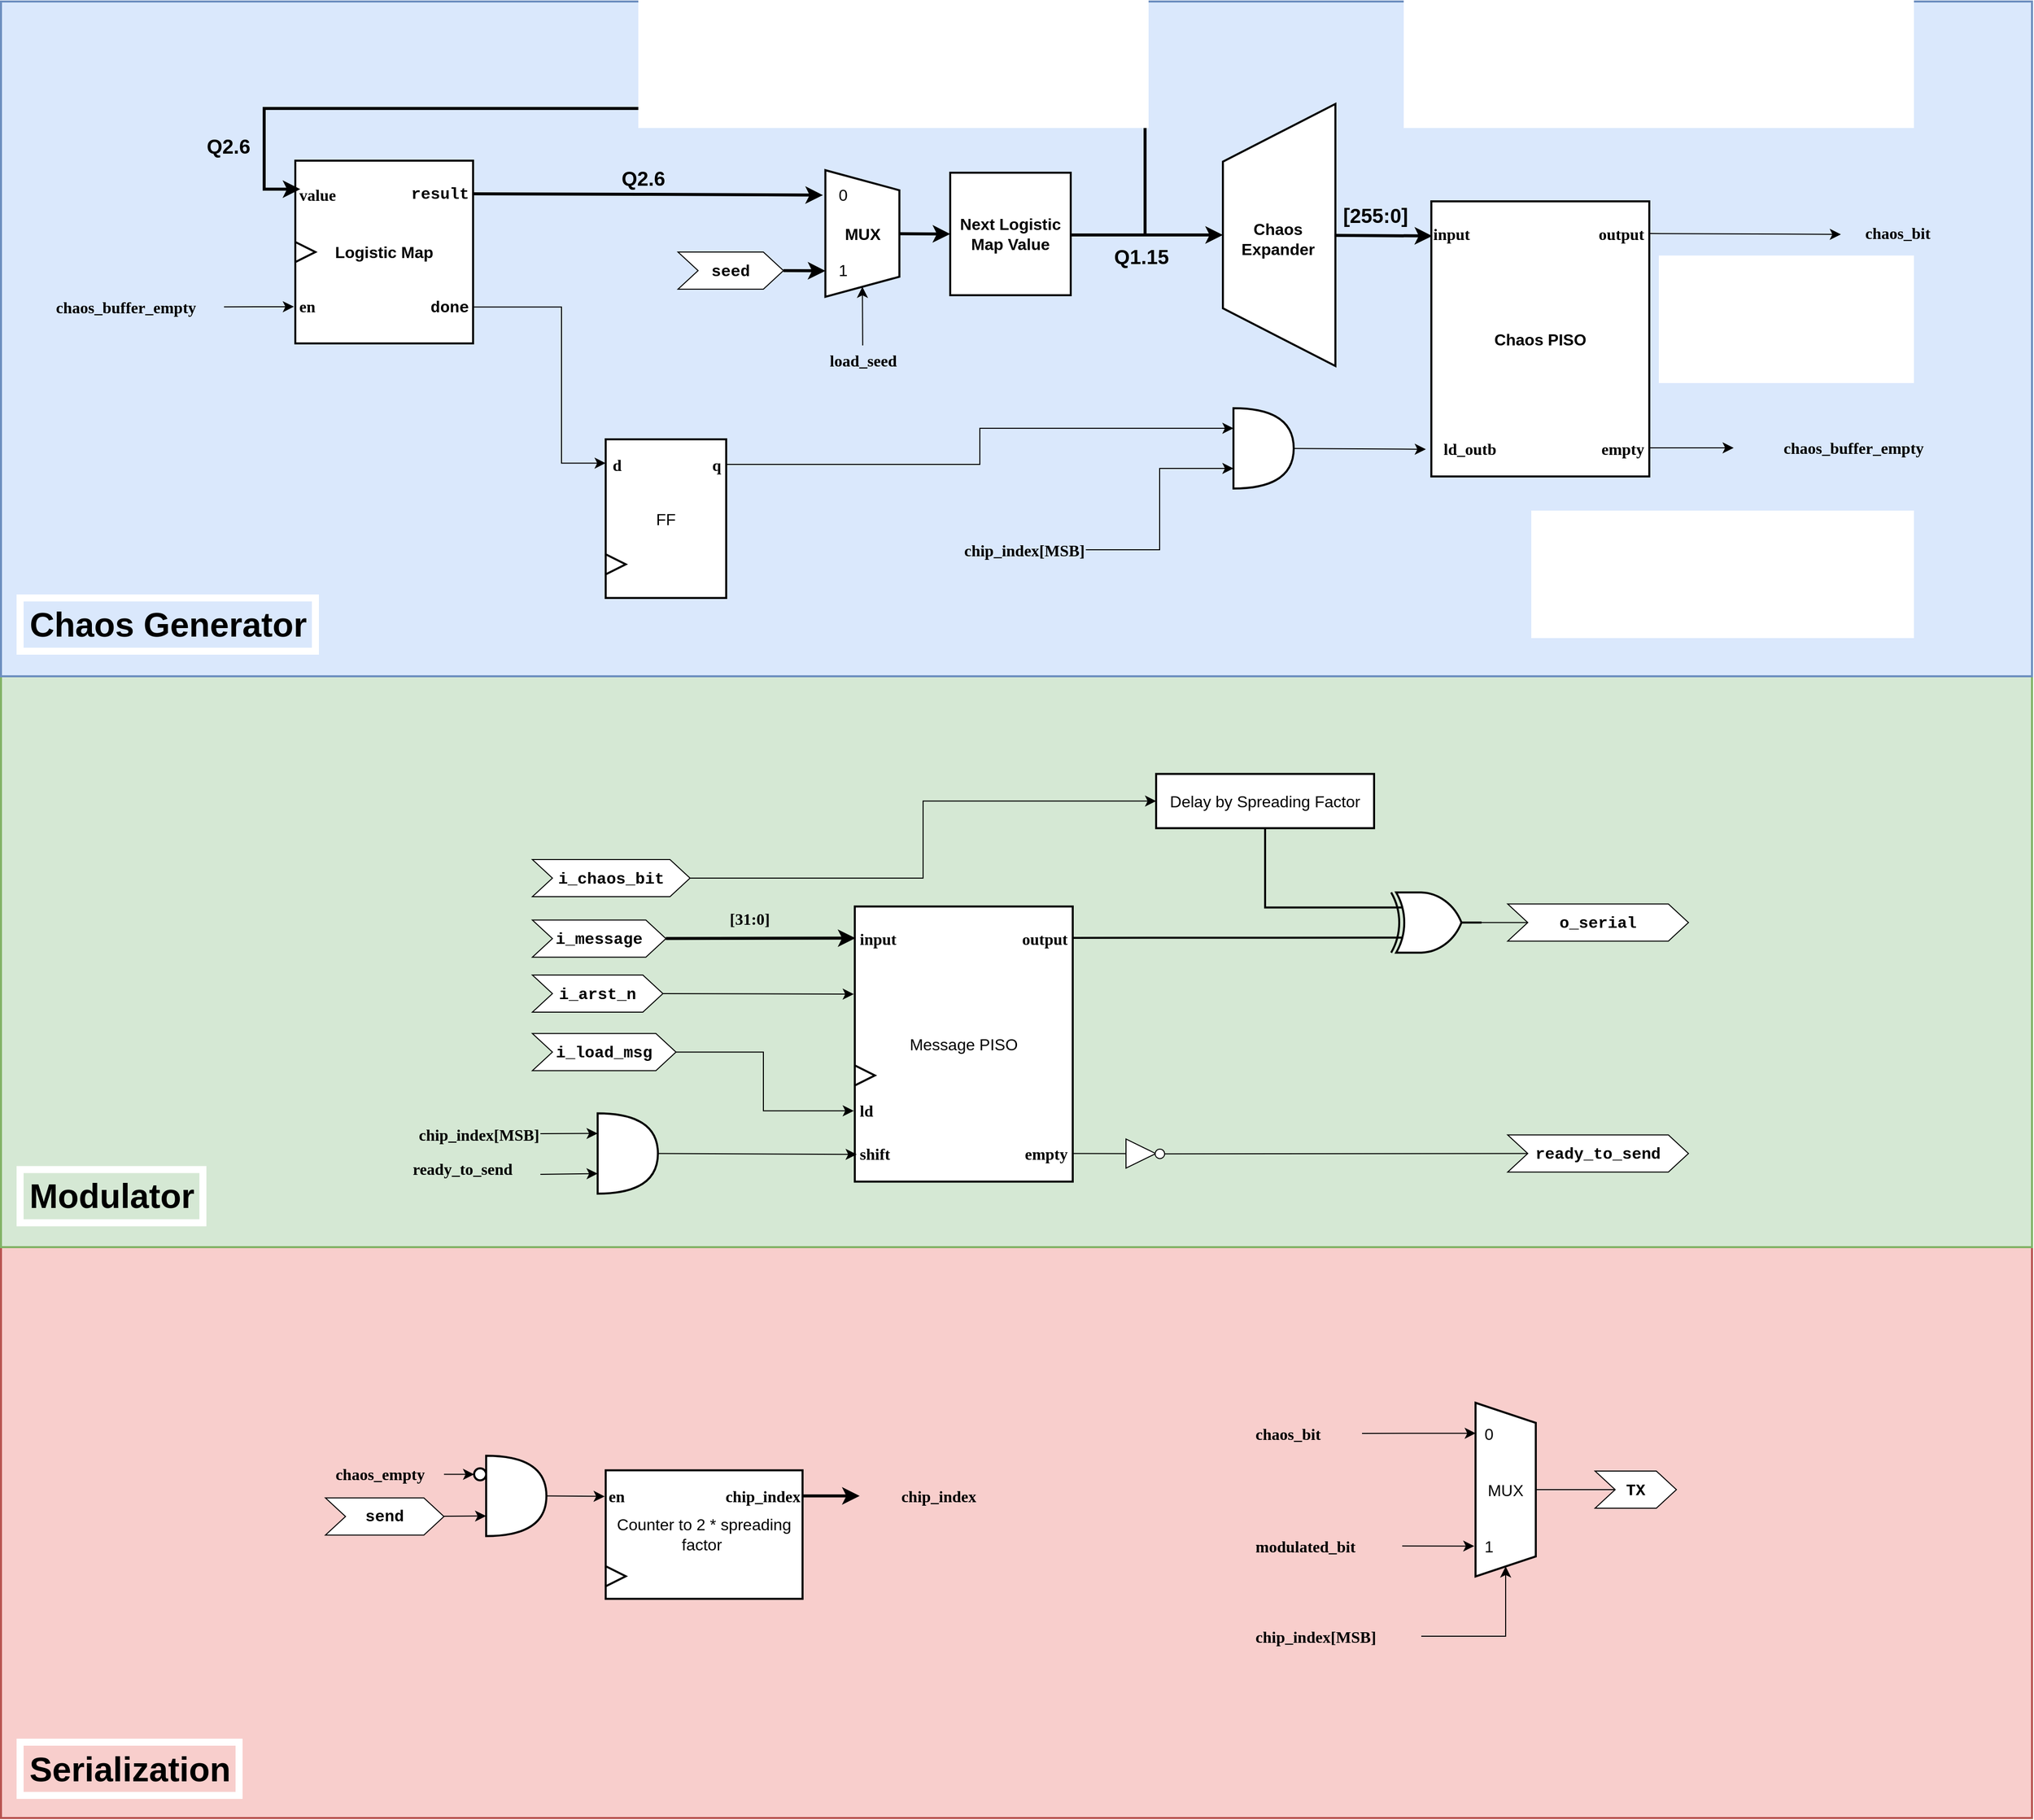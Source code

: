 <mxfile version="22.1.2" type="device" pages="3">
  <diagram name="Modulator" id="LCvjpSdJBNEwHRx-Zz6U">
    <mxGraphModel dx="2309" dy="1620" grid="0" gridSize="10" guides="1" tooltips="1" connect="1" arrows="1" fold="1" page="0" pageScale="1" pageWidth="1169" pageHeight="827" math="0" shadow="0">
      <root>
        <mxCell id="0" />
        <mxCell id="1" parent="0" />
        <mxCell id="J-yrTGczLjJKPa5p3NA1-144" value="" style="rounded=0;whiteSpace=wrap;html=1;fontSize=16;fillColor=#f8cecc;strokeColor=#b85450;strokeWidth=2;" parent="1" vertex="1">
          <mxGeometry x="-251" y="1169" width="2022" height="568.5" as="geometry" />
        </mxCell>
        <mxCell id="J-yrTGczLjJKPa5p3NA1-142" value="" style="rounded=0;whiteSpace=wrap;html=1;fontSize=16;fillColor=#d5e8d4;strokeColor=#82b366;strokeWidth=2;" parent="1" vertex="1">
          <mxGeometry x="-251" y="600.5" width="2022" height="568.5" as="geometry" />
        </mxCell>
        <mxCell id="J-yrTGczLjJKPa5p3NA1-140" value="" style="rounded=0;whiteSpace=wrap;html=1;fontSize=16;fillColor=#dae8fc;strokeColor=#6c8ebf;strokeWidth=2;" parent="1" vertex="1">
          <mxGeometry x="-251" y="-71.5" width="2022" height="672" as="geometry" />
        </mxCell>
        <mxCell id="J-yrTGczLjJKPa5p3NA1-1" value="Logistic Map" style="rounded=0;whiteSpace=wrap;html=1;fontSize=16;strokeWidth=2;fontStyle=1" parent="1" vertex="1">
          <mxGeometry x="42" y="87" width="177" height="182" as="geometry" />
        </mxCell>
        <mxCell id="J-yrTGczLjJKPa5p3NA1-3" value="&lt;b style=&quot;&quot;&gt;&lt;font face=&quot;Lucida Console&quot;&gt;en&lt;/font&gt;&lt;/b&gt;" style="text;html=1;align=left;verticalAlign=middle;resizable=0;points=[];autosize=1;strokeColor=none;fillColor=none;fontSize=16;" parent="1" vertex="1">
          <mxGeometry x="44" y="216" width="38" height="32" as="geometry" />
        </mxCell>
        <mxCell id="J-yrTGczLjJKPa5p3NA1-24" style="edgeStyle=orthogonalEdgeStyle;rounded=0;orthogonalLoop=1;jettySize=auto;html=1;fontSize=12;startSize=8;endSize=8;exitX=-0.059;exitY=0.465;exitDx=0;exitDy=0;exitPerimeter=0;startArrow=classic;startFill=1;endArrow=none;endFill=0;strokeWidth=3;" parent="1" edge="1">
          <mxGeometry relative="1" as="geometry">
            <mxPoint x="821" y="161" as="targetPoint" />
            <mxPoint x="46.988" y="115.38" as="sourcePoint" />
            <Array as="points">
              <mxPoint x="11" y="115" />
              <mxPoint x="11" y="35" />
              <mxPoint x="888" y="35" />
              <mxPoint x="888" y="161" />
              <mxPoint x="820" y="161" />
            </Array>
          </mxGeometry>
        </mxCell>
        <mxCell id="D08qWrvw0XkjA7iKsqlS-1" value="Q2.6" style="edgeLabel;html=1;align=center;verticalAlign=middle;resizable=0;points=[];fontSize=20;labelBackgroundColor=#dae8fc;fontStyle=1" parent="J-yrTGczLjJKPa5p3NA1-24" vertex="1" connectable="0">
          <mxGeometry x="-0.324" relative="1" as="geometry">
            <mxPoint x="-321" y="37" as="offset" />
          </mxGeometry>
        </mxCell>
        <mxCell id="J-yrTGczLjJKPa5p3NA1-4" value="&lt;font face=&quot;Lucida Console&quot;&gt;&lt;b&gt;value&lt;/b&gt;&lt;/font&gt;" style="text;html=1;align=left;verticalAlign=middle;resizable=0;points=[];autosize=1;strokeColor=none;fillColor=none;fontSize=16;" parent="1" vertex="1">
          <mxGeometry x="44" y="104.5" width="68" height="32" as="geometry" />
        </mxCell>
        <mxCell id="J-yrTGczLjJKPa5p3NA1-31" style="edgeStyle=orthogonalEdgeStyle;rounded=0;orthogonalLoop=1;jettySize=auto;html=1;entryX=0.197;entryY=1.033;entryDx=0;entryDy=0;fontSize=12;startSize=8;endSize=8;entryPerimeter=0;strokeWidth=3;" parent="1" target="J-yrTGczLjJKPa5p3NA1-26" edge="1">
          <mxGeometry relative="1" as="geometry">
            <mxPoint x="218" y="120" as="sourcePoint" />
          </mxGeometry>
        </mxCell>
        <mxCell id="J-yrTGczLjJKPa5p3NA1-5" value="&lt;font face=&quot;Courier New&quot;&gt;&lt;b&gt;result&lt;/b&gt;&lt;/font&gt;" style="text;html=1;align=right;verticalAlign=middle;resizable=0;points=[];autosize=1;strokeColor=none;fillColor=none;fontSize=16;" parent="1" vertex="1">
          <mxGeometry x="140" y="103.5" width="76" height="33" as="geometry" />
        </mxCell>
        <mxCell id="J-yrTGczLjJKPa5p3NA1-6" value="&lt;font face=&quot;Courier New&quot;&gt;&lt;b&gt;done&lt;/b&gt;&lt;/font&gt;" style="text;html=1;align=right;verticalAlign=middle;resizable=0;points=[];autosize=1;strokeColor=none;fillColor=none;fontSize=16;" parent="1" vertex="1">
          <mxGeometry x="160" y="216" width="56" height="33" as="geometry" />
        </mxCell>
        <mxCell id="J-yrTGczLjJKPa5p3NA1-9" value="" style="triangle;whiteSpace=wrap;html=1;fontSize=16;strokeWidth=2;" parent="1" vertex="1">
          <mxGeometry x="42" y="168" width="20" height="20" as="geometry" />
        </mxCell>
        <mxCell id="J-yrTGczLjJKPa5p3NA1-20" value="Next Logistic Map Value" style="rounded=0;whiteSpace=wrap;html=1;fontSize=16;strokeWidth=2;fontStyle=1" parent="1" vertex="1">
          <mxGeometry x="694" y="99" width="120" height="122" as="geometry" />
        </mxCell>
        <mxCell id="J-yrTGczLjJKPa5p3NA1-25" value="" style="group;fontSize=16;strokeWidth=2;" parent="1" vertex="1" connectable="0">
          <mxGeometry x="580" y="82" width="89.63" height="165" as="geometry" />
        </mxCell>
        <mxCell id="J-yrTGczLjJKPa5p3NA1-26" value="MUX" style="shape=trapezoid;perimeter=trapezoidPerimeter;whiteSpace=wrap;html=1;fixedSize=1;rotation=90;align=center;verticalAlign=middle;horizontal=0;fontSize=16;strokeWidth=2;fontStyle=1" parent="J-yrTGczLjJKPa5p3NA1-25" vertex="1">
          <mxGeometry x="-36.5" y="40.709" width="126.13" height="73.682" as="geometry" />
        </mxCell>
        <mxCell id="J-yrTGczLjJKPa5p3NA1-28" value="1" style="text;html=1;align=center;verticalAlign=middle;resizable=0;points=[];autosize=1;strokeColor=none;fillColor=none;fontSize=16;" parent="J-yrTGczLjJKPa5p3NA1-25" vertex="1">
          <mxGeometry x="-6" y="101.004" width="25" height="26" as="geometry" />
        </mxCell>
        <mxCell id="J-yrTGczLjJKPa5p3NA1-33" style="edgeStyle=none;curved=1;rounded=0;orthogonalLoop=1;jettySize=auto;html=1;entryX=1;entryY=0.5;entryDx=0;entryDy=0;fontSize=12;startSize=8;endSize=8;" parent="1" target="J-yrTGczLjJKPa5p3NA1-26" edge="1">
          <mxGeometry relative="1" as="geometry">
            <mxPoint x="606.89" y="271" as="sourcePoint" />
          </mxGeometry>
        </mxCell>
        <mxCell id="J-yrTGczLjJKPa5p3NA1-32" value="&lt;b&gt;&lt;font face=&quot;Lucida Console&quot;&gt;load_seed&lt;/font&gt;&lt;/b&gt;" style="text;html=1;align=center;verticalAlign=middle;resizable=0;points=[];autosize=1;strokeColor=none;fillColor=none;fontSize=16;" parent="1" vertex="1">
          <mxGeometry x="552" y="271" width="110" height="30" as="geometry" />
        </mxCell>
        <mxCell id="J-yrTGczLjJKPa5p3NA1-34" value="&lt;b&gt;&lt;font face=&quot;Courier New&quot;&gt;seed&lt;/font&gt;&lt;/b&gt;" style="shape=step;perimeter=stepPerimeter;whiteSpace=wrap;html=1;fixedSize=1;fontSize=16;" parent="1" vertex="1">
          <mxGeometry x="423" y="178" width="105" height="37" as="geometry" />
        </mxCell>
        <mxCell id="J-yrTGczLjJKPa5p3NA1-35" style="edgeStyle=none;curved=1;rounded=0;orthogonalLoop=1;jettySize=auto;html=1;exitX=1;exitY=0.5;exitDx=0;exitDy=0;entryX=0.795;entryY=1;entryDx=0;entryDy=0;entryPerimeter=0;fontSize=12;startSize=8;endSize=8;strokeWidth=3;" parent="1" source="J-yrTGczLjJKPa5p3NA1-34" target="J-yrTGczLjJKPa5p3NA1-26" edge="1">
          <mxGeometry relative="1" as="geometry" />
        </mxCell>
        <mxCell id="J-yrTGczLjJKPa5p3NA1-44" style="edgeStyle=none;curved=1;rounded=0;orthogonalLoop=1;jettySize=auto;html=1;entryX=0;entryY=0.5;entryDx=0;entryDy=0;fontSize=12;startSize=8;endSize=8;strokeWidth=3;" parent="1" source="J-yrTGczLjJKPa5p3NA1-26" target="J-yrTGczLjJKPa5p3NA1-20" edge="1">
          <mxGeometry relative="1" as="geometry" />
        </mxCell>
        <mxCell id="J-yrTGczLjJKPa5p3NA1-27" value="0" style="text;html=1;align=center;verticalAlign=middle;resizable=0;points=[];autosize=1;strokeColor=none;fillColor=none;fontSize=16;" parent="1" vertex="1">
          <mxGeometry x="574" y="108.001" width="25" height="26" as="geometry" />
        </mxCell>
        <mxCell id="J-yrTGczLjJKPa5p3NA1-50" style="edgeStyle=none;curved=1;rounded=0;orthogonalLoop=1;jettySize=auto;html=1;fontSize=12;startSize=8;endSize=8;entryX=0.5;entryY=0;entryDx=0;entryDy=0;strokeWidth=3;" parent="1" target="J-yrTGczLjJKPa5p3NA1-47" edge="1">
          <mxGeometry relative="1" as="geometry">
            <mxPoint x="1024.5" y="162" as="targetPoint" />
            <mxPoint x="814" y="161" as="sourcePoint" />
          </mxGeometry>
        </mxCell>
        <mxCell id="J-yrTGczLjJKPa5p3NA1-47" value="" style="shape=trapezoid;perimeter=trapezoidPerimeter;whiteSpace=wrap;html=1;fixedSize=1;fontSize=16;size=57.5;strokeWidth=2;rotation=-90;textDirection=ltr;horizontal=0;" parent="1" vertex="1">
          <mxGeometry x="891" y="105" width="261" height="112" as="geometry" />
        </mxCell>
        <mxCell id="J-yrTGczLjJKPa5p3NA1-48" value="Chaos&lt;br&gt;Expander" style="text;html=1;align=center;verticalAlign=middle;resizable=0;points=[];autosize=1;strokeColor=none;fillColor=none;fontSize=16;fontStyle=1" parent="1" vertex="1">
          <mxGeometry x="974" y="139.5" width="91" height="50" as="geometry" />
        </mxCell>
        <mxCell id="J-yrTGczLjJKPa5p3NA1-51" value="Chaos PISO" style="rounded=0;whiteSpace=wrap;html=1;fontSize=16;strokeWidth=2;fontStyle=1" parent="1" vertex="1">
          <mxGeometry x="1173" y="127.5" width="217" height="274" as="geometry" />
        </mxCell>
        <mxCell id="J-yrTGczLjJKPa5p3NA1-53" value="&lt;b&gt;&lt;font face=&quot;Lucida Console&quot;&gt;input&lt;/font&gt;&lt;/b&gt;" style="text;html=1;align=left;verticalAlign=middle;resizable=0;points=[];autosize=1;strokeColor=none;fillColor=none;fontSize=16;" parent="1" vertex="1">
          <mxGeometry x="1173" y="143.5" width="68" height="32" as="geometry" />
        </mxCell>
        <mxCell id="J-yrTGczLjJKPa5p3NA1-54" value="&lt;font face=&quot;Lucida Console&quot;&gt;&lt;b&gt;ld_outb&lt;/b&gt;&lt;/font&gt;" style="text;html=1;align=center;verticalAlign=middle;resizable=0;points=[];autosize=1;strokeColor=none;fillColor=none;fontSize=16;" parent="1" vertex="1">
          <mxGeometry x="1167" y="357.5" width="88" height="32" as="geometry" />
        </mxCell>
        <mxCell id="J-yrTGczLjJKPa5p3NA1-55" style="edgeStyle=none;curved=1;rounded=0;orthogonalLoop=1;jettySize=auto;html=1;entryX=0.012;entryY=0.578;entryDx=0;entryDy=0;entryPerimeter=0;fontSize=12;startSize=8;endSize=8;strokeWidth=3;" parent="1" source="J-yrTGczLjJKPa5p3NA1-47" target="J-yrTGczLjJKPa5p3NA1-53" edge="1">
          <mxGeometry relative="1" as="geometry" />
        </mxCell>
        <mxCell id="J-yrTGczLjJKPa5p3NA1-56" value="FF" style="rounded=0;whiteSpace=wrap;html=1;fontSize=16;strokeWidth=2;fontStyle=0" parent="1" vertex="1">
          <mxGeometry x="351" y="364.5" width="120" height="158" as="geometry" />
        </mxCell>
        <mxCell id="J-yrTGczLjJKPa5p3NA1-58" value="" style="triangle;whiteSpace=wrap;html=1;fontSize=16;strokeWidth=2;" parent="1" vertex="1">
          <mxGeometry x="351" y="479" width="20" height="20" as="geometry" />
        </mxCell>
        <mxCell id="J-yrTGczLjJKPa5p3NA1-59" value="&lt;b&gt;&lt;font&gt;d&lt;/font&gt;&lt;/b&gt;" style="text;html=1;align=left;verticalAlign=middle;resizable=0;points=[];autosize=1;strokeColor=none;fillColor=none;fontSize=16;fontFamily=Lucida Console;" parent="1" vertex="1">
          <mxGeometry x="356" y="374" width="28" height="31" as="geometry" />
        </mxCell>
        <mxCell id="J-yrTGczLjJKPa5p3NA1-60" value="&lt;b&gt;q&lt;/b&gt;" style="text;html=1;align=right;verticalAlign=middle;resizable=0;points=[];autosize=1;strokeColor=none;fillColor=none;fontSize=16;fontFamily=Lucida Console;" parent="1" vertex="1">
          <mxGeometry x="439" y="374" width="28" height="31" as="geometry" />
        </mxCell>
        <mxCell id="J-yrTGczLjJKPa5p3NA1-61" style="edgeStyle=orthogonalEdgeStyle;rounded=0;orthogonalLoop=1;jettySize=auto;html=1;entryX=0;entryY=0.15;entryDx=0;entryDy=0;entryPerimeter=0;fontSize=12;startSize=8;endSize=8;exitX=1.002;exitY=0.801;exitDx=0;exitDy=0;exitPerimeter=0;" parent="1" source="J-yrTGczLjJKPa5p3NA1-1" target="J-yrTGczLjJKPa5p3NA1-56" edge="1">
          <mxGeometry relative="1" as="geometry">
            <Array as="points">
              <mxPoint x="307" y="233" />
              <mxPoint x="307" y="388" />
            </Array>
          </mxGeometry>
        </mxCell>
        <mxCell id="J-yrTGczLjJKPa5p3NA1-62" value="" style="shape=or;whiteSpace=wrap;html=1;fontSize=16;strokeWidth=2;" parent="1" vertex="1">
          <mxGeometry x="976" y="333.5" width="60" height="80" as="geometry" />
        </mxCell>
        <mxCell id="J-yrTGczLjJKPa5p3NA1-63" style="edgeStyle=none;curved=1;rounded=0;orthogonalLoop=1;jettySize=auto;html=1;entryX=0.006;entryY=0.529;entryDx=0;entryDy=0;entryPerimeter=0;fontSize=12;startSize=8;endSize=8;" parent="1" source="J-yrTGczLjJKPa5p3NA1-62" target="J-yrTGczLjJKPa5p3NA1-54" edge="1">
          <mxGeometry relative="1" as="geometry" />
        </mxCell>
        <mxCell id="J-yrTGczLjJKPa5p3NA1-64" style="edgeStyle=orthogonalEdgeStyle;rounded=0;orthogonalLoop=1;jettySize=auto;html=1;entryX=0;entryY=0.25;entryDx=0;entryDy=0;entryPerimeter=0;fontSize=12;startSize=8;endSize=8;exitX=1.002;exitY=0.158;exitDx=0;exitDy=0;exitPerimeter=0;" parent="1" source="J-yrTGczLjJKPa5p3NA1-56" target="J-yrTGczLjJKPa5p3NA1-62" edge="1">
          <mxGeometry relative="1" as="geometry" />
        </mxCell>
        <mxCell id="J-yrTGczLjJKPa5p3NA1-65" value="&lt;b&gt;&lt;font face=&quot;Lucida Console&quot;&gt;output&lt;/font&gt;&lt;/b&gt;" style="text;html=1;align=right;verticalAlign=middle;resizable=0;points=[];autosize=1;strokeColor=none;fillColor=none;fontSize=16;" parent="1" vertex="1">
          <mxGeometry x="1308" y="143.5" width="78" height="32" as="geometry" />
        </mxCell>
        <mxCell id="J-yrTGczLjJKPa5p3NA1-67" style="edgeStyle=none;curved=1;rounded=0;orthogonalLoop=1;jettySize=auto;html=1;fontSize=12;startSize=8;endSize=8;exitX=1.003;exitY=0.896;exitDx=0;exitDy=0;exitPerimeter=0;" parent="1" source="J-yrTGczLjJKPa5p3NA1-51" edge="1">
          <mxGeometry relative="1" as="geometry">
            <mxPoint x="1474" y="373" as="targetPoint" />
          </mxGeometry>
        </mxCell>
        <mxCell id="J-yrTGczLjJKPa5p3NA1-66" value="&lt;b&gt;&lt;font face=&quot;Lucida Console&quot;&gt;empty&lt;/font&gt;&lt;/b&gt;" style="text;html=1;align=right;verticalAlign=middle;resizable=0;points=[];autosize=1;strokeColor=none;fillColor=none;fontSize=16;" parent="1" vertex="1">
          <mxGeometry x="1318" y="357.5" width="68" height="32" as="geometry" />
        </mxCell>
        <mxCell id="J-yrTGczLjJKPa5p3NA1-68" value="&lt;b&gt;&lt;font face=&quot;Lucida Console&quot;&gt;chaos_buffer_empty&lt;/font&gt;&lt;/b&gt;" style="text;html=1;align=center;verticalAlign=middle;resizable=0;points=[];autosize=1;strokeColor=none;fillColor=none;fontSize=16;" parent="1" vertex="1">
          <mxGeometry x="1494" y="356.5" width="197" height="32" as="geometry" />
        </mxCell>
        <mxCell id="J-yrTGczLjJKPa5p3NA1-69" value="&lt;b&gt;&lt;font face=&quot;Lucida Console&quot;&gt;chaos_buffer_empty&lt;/font&gt;&lt;/b&gt;" style="text;html=1;align=center;verticalAlign=middle;resizable=0;points=[];autosize=1;strokeColor=none;fillColor=none;fontSize=16;" parent="1" vertex="1">
          <mxGeometry x="-226" y="217" width="197" height="32" as="geometry" />
        </mxCell>
        <mxCell id="J-yrTGczLjJKPa5p3NA1-70" style="edgeStyle=none;curved=1;rounded=0;orthogonalLoop=1;jettySize=auto;html=1;entryX=-0.008;entryY=0.799;entryDx=0;entryDy=0;entryPerimeter=0;fontSize=12;startSize=8;endSize=8;" parent="1" source="J-yrTGczLjJKPa5p3NA1-69" target="J-yrTGczLjJKPa5p3NA1-1" edge="1">
          <mxGeometry relative="1" as="geometry" />
        </mxCell>
        <mxCell id="J-yrTGczLjJKPa5p3NA1-71" value="&lt;b&gt;&lt;font face=&quot;Lucida Console&quot;&gt;chaos_bit&lt;/font&gt;&lt;/b&gt;" style="text;html=1;align=center;verticalAlign=middle;resizable=0;points=[];autosize=1;strokeColor=none;fillColor=none;fontSize=16;" parent="1" vertex="1">
          <mxGeometry x="1583" y="143" width="108" height="32" as="geometry" />
        </mxCell>
        <mxCell id="J-yrTGczLjJKPa5p3NA1-72" style="edgeStyle=none;curved=1;rounded=0;orthogonalLoop=1;jettySize=auto;html=1;entryX=-0.021;entryY=0.544;entryDx=0;entryDy=0;entryPerimeter=0;fontSize=12;startSize=8;endSize=8;exitX=0.999;exitY=0.117;exitDx=0;exitDy=0;exitPerimeter=0;" parent="1" source="J-yrTGczLjJKPa5p3NA1-51" target="J-yrTGczLjJKPa5p3NA1-71" edge="1">
          <mxGeometry relative="1" as="geometry" />
        </mxCell>
        <mxCell id="J-yrTGczLjJKPa5p3NA1-138" value="&lt;b&gt;&lt;font&gt;chip_index[MSB]&lt;/font&gt;&lt;/b&gt;" style="text;html=1;align=right;verticalAlign=middle;resizable=0;points=[];autosize=1;strokeColor=none;fillColor=none;fontSize=16;fontFamily=Lucida Console;" parent="1" vertex="1">
          <mxGeometry x="662" y="459" width="167" height="31" as="geometry" />
        </mxCell>
        <mxCell id="J-yrTGczLjJKPa5p3NA1-139" style="edgeStyle=orthogonalEdgeStyle;rounded=0;orthogonalLoop=1;jettySize=auto;html=1;entryX=0;entryY=0.75;entryDx=0;entryDy=0;entryPerimeter=0;fontSize=12;startSize=8;endSize=8;" parent="1" source="J-yrTGczLjJKPa5p3NA1-138" target="J-yrTGczLjJKPa5p3NA1-62" edge="1">
          <mxGeometry relative="1" as="geometry" />
        </mxCell>
        <mxCell id="J-yrTGczLjJKPa5p3NA1-141" value="&lt;font style=&quot;font-size: 34px;&quot;&gt;Chaos Generator&lt;/font&gt;" style="text;html=1;align=center;verticalAlign=middle;resizable=0;points=[];autosize=1;strokeColor=#FFFFFF;fillColor=none;fontSize=16;strokeWidth=7;perimeterSpacing=0;fontStyle=1" parent="1" vertex="1">
          <mxGeometry x="-232" y="522.5" width="294" height="53" as="geometry" />
        </mxCell>
        <mxCell id="J-yrTGczLjJKPa5p3NA1-143" value="&lt;font style=&quot;font-size: 34px;&quot;&gt;Modulator&lt;/font&gt;" style="text;html=1;align=center;verticalAlign=middle;resizable=0;points=[];autosize=1;strokeColor=#FFFFFF;fillColor=none;fontSize=16;strokeWidth=7;perimeterSpacing=0;fontStyle=1" parent="1" vertex="1">
          <mxGeometry x="-232" y="1091.75" width="182" height="53" as="geometry" />
        </mxCell>
        <mxCell id="J-yrTGczLjJKPa5p3NA1-145" value="" style="group" parent="1" vertex="1" connectable="0">
          <mxGeometry x="62" y="1376.75" width="659" height="142.5" as="geometry" />
        </mxCell>
        <mxCell id="J-yrTGczLjJKPa5p3NA1-95" value="Counter to 2 * spreading factor&amp;nbsp;" style="rounded=0;whiteSpace=wrap;html=1;fontSize=16;strokeWidth=2;" parent="J-yrTGczLjJKPa5p3NA1-145" vertex="1">
          <mxGeometry x="289" y="14.5" width="196" height="128" as="geometry" />
        </mxCell>
        <mxCell id="J-yrTGczLjJKPa5p3NA1-96" value="" style="triangle;whiteSpace=wrap;html=1;fontSize=16;strokeWidth=2;" parent="J-yrTGczLjJKPa5p3NA1-145" vertex="1">
          <mxGeometry x="289" y="110" width="20" height="20" as="geometry" />
        </mxCell>
        <mxCell id="J-yrTGczLjJKPa5p3NA1-97" value="&lt;b&gt;&lt;font&gt;en&lt;/font&gt;&lt;/b&gt;" style="text;html=1;align=left;verticalAlign=middle;resizable=0;points=[];autosize=1;strokeColor=none;fillColor=none;fontSize=16;fontFamily=Lucida Console;" parent="J-yrTGczLjJKPa5p3NA1-145" vertex="1">
          <mxGeometry x="290" y="24.5" width="38" height="31" as="geometry" />
        </mxCell>
        <mxCell id="J-yrTGczLjJKPa5p3NA1-100" style="edgeStyle=none;curved=1;rounded=0;orthogonalLoop=1;jettySize=auto;html=1;fontSize=12;startSize=8;endSize=8;strokeWidth=3;" parent="J-yrTGczLjJKPa5p3NA1-145" source="J-yrTGczLjJKPa5p3NA1-98" edge="1">
          <mxGeometry relative="1" as="geometry">
            <mxPoint x="541.857" y="40" as="targetPoint" />
          </mxGeometry>
        </mxCell>
        <mxCell id="J-yrTGczLjJKPa5p3NA1-98" value="&lt;b&gt;&lt;font&gt;chip_index&lt;/font&gt;&lt;/b&gt;" style="text;html=1;align=right;verticalAlign=middle;resizable=0;points=[];autosize=1;strokeColor=none;fillColor=none;fontSize=16;fontFamily=Lucida Console;" parent="J-yrTGczLjJKPa5p3NA1-145" vertex="1">
          <mxGeometry x="366" y="24.5" width="118" height="31" as="geometry" />
        </mxCell>
        <mxCell id="J-yrTGczLjJKPa5p3NA1-101" value="&lt;b&gt;&lt;font&gt;chip_index&lt;/font&gt;&lt;/b&gt;" style="text;html=1;align=right;verticalAlign=middle;resizable=0;points=[];autosize=1;strokeColor=none;fillColor=none;fontSize=16;fontFamily=Lucida Console;" parent="J-yrTGczLjJKPa5p3NA1-145" vertex="1">
          <mxGeometry x="541" y="24.5" width="118" height="31" as="geometry" />
        </mxCell>
        <mxCell id="J-yrTGczLjJKPa5p3NA1-102" value="&lt;b&gt;&lt;font face=&quot;Courier New&quot;&gt;send&lt;/font&gt;&lt;/b&gt;" style="shape=step;perimeter=stepPerimeter;whiteSpace=wrap;html=1;fixedSize=1;fontSize=16;" parent="J-yrTGczLjJKPa5p3NA1-145" vertex="1">
          <mxGeometry x="10" y="42" width="118" height="37" as="geometry" />
        </mxCell>
        <mxCell id="J-yrTGczLjJKPa5p3NA1-103" value="" style="shape=or;whiteSpace=wrap;html=1;fontSize=16;strokeWidth=2;" parent="J-yrTGczLjJKPa5p3NA1-145" vertex="1">
          <mxGeometry x="170" width="60" height="80" as="geometry" />
        </mxCell>
        <mxCell id="J-yrTGczLjJKPa5p3NA1-104" style="edgeStyle=none;curved=1;rounded=0;orthogonalLoop=1;jettySize=auto;html=1;exitX=1;exitY=0.5;exitDx=0;exitDy=0;exitPerimeter=0;fontSize=12;startSize=8;endSize=8;" parent="J-yrTGczLjJKPa5p3NA1-145" source="J-yrTGczLjJKPa5p3NA1-103" edge="1">
          <mxGeometry relative="1" as="geometry">
            <mxPoint x="288" y="40.5" as="targetPoint" />
          </mxGeometry>
        </mxCell>
        <mxCell id="J-yrTGczLjJKPa5p3NA1-105" style="edgeStyle=none;curved=1;rounded=0;orthogonalLoop=1;jettySize=auto;html=1;entryX=0;entryY=0.75;entryDx=0;entryDy=0;entryPerimeter=0;fontSize=12;startSize=8;endSize=8;" parent="J-yrTGczLjJKPa5p3NA1-145" source="J-yrTGczLjJKPa5p3NA1-102" target="J-yrTGczLjJKPa5p3NA1-103" edge="1">
          <mxGeometry relative="1" as="geometry" />
        </mxCell>
        <mxCell id="J-yrTGczLjJKPa5p3NA1-106" value="" style="ellipse;whiteSpace=wrap;html=1;aspect=fixed;fontSize=16;strokeWidth=2;" parent="J-yrTGczLjJKPa5p3NA1-145" vertex="1">
          <mxGeometry x="158" y="12.5" width="12" height="12" as="geometry" />
        </mxCell>
        <mxCell id="J-yrTGczLjJKPa5p3NA1-108" style="edgeStyle=none;curved=1;rounded=0;orthogonalLoop=1;jettySize=auto;html=1;entryX=0;entryY=0.5;entryDx=0;entryDy=0;fontSize=12;startSize=8;endSize=8;" parent="J-yrTGczLjJKPa5p3NA1-145" source="J-yrTGczLjJKPa5p3NA1-107" target="J-yrTGczLjJKPa5p3NA1-106" edge="1">
          <mxGeometry relative="1" as="geometry" />
        </mxCell>
        <mxCell id="J-yrTGczLjJKPa5p3NA1-107" value="&lt;b&gt;&lt;font face=&quot;Lucida Console&quot;&gt;chaos_empty&lt;/font&gt;&lt;/b&gt;" style="text;html=1;align=center;verticalAlign=middle;resizable=0;points=[];autosize=1;strokeColor=none;fillColor=none;fontSize=16;" parent="J-yrTGczLjJKPa5p3NA1-145" vertex="1">
          <mxGeometry y="2.5" width="128" height="32" as="geometry" />
        </mxCell>
        <mxCell id="J-yrTGczLjJKPa5p3NA1-146" value="" style="group" parent="1" vertex="1" connectable="0">
          <mxGeometry x="996" y="1324" width="421" height="248" as="geometry" />
        </mxCell>
        <mxCell id="J-yrTGczLjJKPa5p3NA1-111" value="" style="group;fontSize=16;strokeWidth=1;" parent="J-yrTGczLjJKPa5p3NA1-146" vertex="1" connectable="0">
          <mxGeometry x="221" width="60" height="173" as="geometry" />
        </mxCell>
        <mxCell id="J-yrTGczLjJKPa5p3NA1-112" value="MUX" style="shape=trapezoid;perimeter=trapezoidPerimeter;whiteSpace=wrap;html=1;fixedSize=1;rotation=90;align=center;verticalAlign=middle;horizontal=0;fontSize=16;strokeWidth=2;" parent="J-yrTGczLjJKPa5p3NA1-111" vertex="1">
          <mxGeometry x="-56.5" y="56.5" width="173" height="60" as="geometry" />
        </mxCell>
        <mxCell id="J-yrTGczLjJKPa5p3NA1-113" value="0" style="text;html=1;align=center;verticalAlign=middle;resizable=0;points=[];autosize=1;strokeColor=none;fillColor=none;fontSize=16;" parent="J-yrTGczLjJKPa5p3NA1-111" vertex="1">
          <mxGeometry y="17.5" width="25" height="26" as="geometry" />
        </mxCell>
        <mxCell id="J-yrTGczLjJKPa5p3NA1-114" value="1" style="text;html=1;align=center;verticalAlign=middle;resizable=0;points=[];autosize=1;strokeColor=none;fillColor=none;fontSize=16;" parent="J-yrTGczLjJKPa5p3NA1-111" vertex="1">
          <mxGeometry y="129.5" width="25" height="26" as="geometry" />
        </mxCell>
        <mxCell id="J-yrTGczLjJKPa5p3NA1-115" value="&lt;b&gt;&lt;font face=&quot;Lucida Console&quot;&gt;modulated_bit&lt;/font&gt;&lt;/b&gt;" style="text;html=1;align=left;verticalAlign=middle;resizable=0;points=[];autosize=1;strokeColor=none;fillColor=none;fontSize=16;" parent="J-yrTGczLjJKPa5p3NA1-146" vertex="1">
          <mxGeometry y="126.5" width="148" height="32" as="geometry" />
        </mxCell>
        <mxCell id="J-yrTGczLjJKPa5p3NA1-116" value="&lt;b&gt;&lt;font face=&quot;Lucida Console&quot;&gt;chaos_bit&lt;/font&gt;&lt;/b&gt;" style="text;html=1;align=left;verticalAlign=middle;resizable=0;points=[];autosize=1;strokeColor=none;fillColor=none;fontSize=16;" parent="J-yrTGczLjJKPa5p3NA1-146" vertex="1">
          <mxGeometry y="14.5" width="108" height="32" as="geometry" />
        </mxCell>
        <mxCell id="J-yrTGczLjJKPa5p3NA1-117" style="edgeStyle=none;curved=1;rounded=0;orthogonalLoop=1;jettySize=auto;html=1;entryX=0.01;entryY=0.494;entryDx=0;entryDy=0;entryPerimeter=0;fontSize=12;startSize=8;endSize=8;" parent="J-yrTGczLjJKPa5p3NA1-146" source="J-yrTGczLjJKPa5p3NA1-116" target="J-yrTGczLjJKPa5p3NA1-113" edge="1">
          <mxGeometry relative="1" as="geometry" />
        </mxCell>
        <mxCell id="J-yrTGczLjJKPa5p3NA1-118" style="edgeStyle=none;curved=1;rounded=0;orthogonalLoop=1;jettySize=auto;html=1;entryX=-0.048;entryY=0.508;entryDx=0;entryDy=0;entryPerimeter=0;fontSize=12;startSize=8;endSize=8;" parent="J-yrTGczLjJKPa5p3NA1-146" source="J-yrTGczLjJKPa5p3NA1-115" target="J-yrTGczLjJKPa5p3NA1-114" edge="1">
          <mxGeometry relative="1" as="geometry" />
        </mxCell>
        <mxCell id="J-yrTGczLjJKPa5p3NA1-122" value="&lt;b&gt;&lt;font face=&quot;Courier New&quot;&gt;TX&lt;/font&gt;&lt;/b&gt;" style="shape=step;perimeter=stepPerimeter;whiteSpace=wrap;html=1;fixedSize=1;fontSize=16;" parent="J-yrTGczLjJKPa5p3NA1-146" vertex="1">
          <mxGeometry x="340" y="68" width="81" height="37" as="geometry" />
        </mxCell>
        <mxCell id="J-yrTGczLjJKPa5p3NA1-123" style="edgeStyle=none;curved=1;rounded=0;orthogonalLoop=1;jettySize=auto;html=1;exitX=0.5;exitY=0;exitDx=0;exitDy=0;entryX=0;entryY=0.5;entryDx=0;entryDy=0;fontSize=12;startSize=8;endSize=8;endArrow=none;endFill=0;" parent="J-yrTGczLjJKPa5p3NA1-146" source="J-yrTGczLjJKPa5p3NA1-112" target="J-yrTGczLjJKPa5p3NA1-122" edge="1">
          <mxGeometry relative="1" as="geometry" />
        </mxCell>
        <mxCell id="J-yrTGczLjJKPa5p3NA1-125" style="edgeStyle=orthogonalEdgeStyle;rounded=0;orthogonalLoop=1;jettySize=auto;html=1;entryX=1;entryY=0.5;entryDx=0;entryDy=0;fontSize=12;startSize=8;endSize=8;" parent="J-yrTGczLjJKPa5p3NA1-146" source="J-yrTGczLjJKPa5p3NA1-124" target="J-yrTGczLjJKPa5p3NA1-112" edge="1">
          <mxGeometry relative="1" as="geometry" />
        </mxCell>
        <mxCell id="J-yrTGczLjJKPa5p3NA1-124" value="&lt;b&gt;&lt;font&gt;chip_index[MSB]&lt;/font&gt;&lt;/b&gt;" style="text;html=1;align=left;verticalAlign=middle;resizable=0;points=[];autosize=1;strokeColor=none;fillColor=none;fontSize=16;fontFamily=Lucida Console;" parent="J-yrTGczLjJKPa5p3NA1-146" vertex="1">
          <mxGeometry y="217" width="167" height="31" as="geometry" />
        </mxCell>
        <mxCell id="J-yrTGczLjJKPa5p3NA1-147" value="" style="group" parent="1" vertex="1" connectable="0">
          <mxGeometry x="74" y="628.75" width="1355" height="512" as="geometry" />
        </mxCell>
        <mxCell id="J-yrTGczLjJKPa5p3NA1-73" value="Message PISO" style="rounded=0;whiteSpace=wrap;html=1;fontSize=16;strokeWidth=2;" parent="J-yrTGczLjJKPa5p3NA1-147" vertex="1">
          <mxGeometry x="525" y="201" width="217" height="274" as="geometry" />
        </mxCell>
        <mxCell id="J-yrTGczLjJKPa5p3NA1-74" value="&lt;b&gt;&lt;font face=&quot;Lucida Console&quot;&gt;input&lt;/font&gt;&lt;/b&gt;" style="text;html=1;align=left;verticalAlign=middle;resizable=0;points=[];autosize=1;strokeColor=none;fillColor=none;fontSize=16;" parent="J-yrTGczLjJKPa5p3NA1-147" vertex="1">
          <mxGeometry x="528" y="217" width="68" height="32" as="geometry" />
        </mxCell>
        <mxCell id="J-yrTGczLjJKPa5p3NA1-75" value="&lt;font face=&quot;Lucida Console&quot;&gt;&lt;b&gt;ld&lt;/b&gt;&lt;/font&gt;" style="text;html=1;align=left;verticalAlign=middle;resizable=0;points=[];autosize=1;strokeColor=none;fillColor=none;fontSize=16;" parent="J-yrTGczLjJKPa5p3NA1-147" vertex="1">
          <mxGeometry x="528" y="388" width="38" height="32" as="geometry" />
        </mxCell>
        <mxCell id="J-yrTGczLjJKPa5p3NA1-76" value="&lt;b&gt;&lt;font face=&quot;Lucida Console&quot;&gt;output&lt;/font&gt;&lt;/b&gt;" style="text;html=1;align=right;verticalAlign=middle;resizable=0;points=[];autosize=1;strokeColor=none;fillColor=none;fontSize=16;" parent="J-yrTGczLjJKPa5p3NA1-147" vertex="1">
          <mxGeometry x="660" y="217" width="78" height="32" as="geometry" />
        </mxCell>
        <mxCell id="J-yrTGczLjJKPa5p3NA1-130" style="edgeStyle=none;curved=1;rounded=0;orthogonalLoop=1;jettySize=auto;html=1;entryX=0;entryY=0.5;entryDx=0;entryDy=0;fontSize=12;startSize=8;endSize=8;endArrow=none;endFill=0;exitX=1.001;exitY=0.898;exitDx=0;exitDy=0;exitPerimeter=0;" parent="J-yrTGczLjJKPa5p3NA1-147" source="J-yrTGczLjJKPa5p3NA1-73" target="J-yrTGczLjJKPa5p3NA1-127" edge="1">
          <mxGeometry relative="1" as="geometry" />
        </mxCell>
        <mxCell id="J-yrTGczLjJKPa5p3NA1-77" value="&lt;b&gt;&lt;font face=&quot;Lucida Console&quot;&gt;empty&lt;/font&gt;&lt;/b&gt;" style="text;html=1;align=right;verticalAlign=middle;resizable=0;points=[];autosize=1;strokeColor=none;fillColor=none;fontSize=16;" parent="J-yrTGczLjJKPa5p3NA1-147" vertex="1">
          <mxGeometry x="670" y="431" width="68" height="32" as="geometry" />
        </mxCell>
        <mxCell id="J-yrTGczLjJKPa5p3NA1-78" value="&lt;font face=&quot;Lucida Console&quot;&gt;&lt;b&gt;shift&lt;/b&gt;&lt;/font&gt;" style="text;html=1;align=left;verticalAlign=middle;resizable=0;points=[];autosize=1;strokeColor=none;fillColor=none;fontSize=16;" parent="J-yrTGczLjJKPa5p3NA1-147" vertex="1">
          <mxGeometry x="528" y="431" width="68" height="32" as="geometry" />
        </mxCell>
        <mxCell id="J-yrTGczLjJKPa5p3NA1-80" style="edgeStyle=none;curved=1;rounded=0;orthogonalLoop=1;jettySize=auto;html=1;fontSize=12;startSize=8;endSize=8;strokeWidth=3;entryX=0.003;entryY=0.115;entryDx=0;entryDy=0;entryPerimeter=0;" parent="J-yrTGczLjJKPa5p3NA1-147" source="J-yrTGczLjJKPa5p3NA1-79" target="J-yrTGczLjJKPa5p3NA1-73" edge="1">
          <mxGeometry relative="1" as="geometry" />
        </mxCell>
        <mxCell id="J-yrTGczLjJKPa5p3NA1-79" value="&lt;b&gt;&lt;font face=&quot;Courier New&quot;&gt;i_message&lt;/font&gt;&lt;/b&gt;" style="shape=step;perimeter=stepPerimeter;whiteSpace=wrap;html=1;fixedSize=1;fontSize=16;" parent="J-yrTGczLjJKPa5p3NA1-147" vertex="1">
          <mxGeometry x="204" y="214.5" width="133" height="37" as="geometry" />
        </mxCell>
        <mxCell id="J-yrTGczLjJKPa5p3NA1-82" value="&lt;b&gt;&lt;font face=&quot;Courier New&quot;&gt;i_load_msg&lt;/font&gt;&lt;/b&gt;" style="shape=step;perimeter=stepPerimeter;whiteSpace=wrap;html=1;fixedSize=1;fontSize=16;" parent="J-yrTGczLjJKPa5p3NA1-147" vertex="1">
          <mxGeometry x="204" y="327.5" width="143" height="37" as="geometry" />
        </mxCell>
        <mxCell id="J-yrTGczLjJKPa5p3NA1-85" value="Delay by Spreading Factor" style="rounded=0;whiteSpace=wrap;html=1;fontSize=16;strokeWidth=2;" parent="J-yrTGczLjJKPa5p3NA1-147" vertex="1">
          <mxGeometry x="825" y="69" width="217" height="54" as="geometry" />
        </mxCell>
        <mxCell id="g7MkGix8FrELsLiDsR_l-13" style="edgeStyle=none;curved=1;rounded=0;orthogonalLoop=1;jettySize=auto;html=1;exitX=1;exitY=0.5;exitDx=0;exitDy=0;exitPerimeter=0;entryX=0;entryY=0.5;entryDx=0;entryDy=0;fontSize=12;startSize=8;endSize=8;endArrow=none;endFill=0;" edge="1" parent="J-yrTGczLjJKPa5p3NA1-147" source="J-yrTGczLjJKPa5p3NA1-87" target="g7MkGix8FrELsLiDsR_l-12">
          <mxGeometry relative="1" as="geometry" />
        </mxCell>
        <mxCell id="J-yrTGczLjJKPa5p3NA1-87" value="" style="verticalLabelPosition=bottom;shadow=0;dashed=0;align=center;html=1;verticalAlign=top;shape=mxgraph.electrical.logic_gates.logic_gate;operation=xor;fontSize=16;strokeWidth=2;" parent="J-yrTGczLjJKPa5p3NA1-147" vertex="1">
          <mxGeometry x="1049" y="187" width="100" height="60" as="geometry" />
        </mxCell>
        <mxCell id="J-yrTGczLjJKPa5p3NA1-90" style="edgeStyle=none;curved=1;rounded=0;orthogonalLoop=1;jettySize=auto;html=1;entryX=0;entryY=0.75;entryDx=0;entryDy=0;entryPerimeter=0;fontSize=12;startSize=8;endSize=8;exitX=1.002;exitY=0.114;exitDx=0;exitDy=0;exitPerimeter=0;endArrow=none;endFill=0;strokeWidth=2;" parent="J-yrTGczLjJKPa5p3NA1-147" source="J-yrTGczLjJKPa5p3NA1-73" target="J-yrTGczLjJKPa5p3NA1-87" edge="1">
          <mxGeometry relative="1" as="geometry" />
        </mxCell>
        <mxCell id="J-yrTGczLjJKPa5p3NA1-92" style="edgeStyle=orthogonalEdgeStyle;rounded=0;orthogonalLoop=1;jettySize=auto;html=1;exitX=0.5;exitY=1;exitDx=0;exitDy=0;entryX=0;entryY=0.25;entryDx=0;entryDy=0;entryPerimeter=0;fontSize=12;startSize=8;endSize=8;endArrow=none;endFill=0;strokeWidth=2;" parent="J-yrTGczLjJKPa5p3NA1-147" source="J-yrTGczLjJKPa5p3NA1-85" target="J-yrTGczLjJKPa5p3NA1-87" edge="1">
          <mxGeometry relative="1" as="geometry" />
        </mxCell>
        <mxCell id="J-yrTGczLjJKPa5p3NA1-109" value="&lt;b&gt;&lt;font&gt;chip_index[MSB]&lt;/font&gt;&lt;/b&gt;" style="text;html=1;align=right;verticalAlign=middle;resizable=0;points=[];autosize=1;strokeColor=none;fillColor=none;fontSize=16;fontFamily=Lucida Console;" parent="J-yrTGczLjJKPa5p3NA1-147" vertex="1">
          <mxGeometry x="45" y="412.25" width="167" height="31" as="geometry" />
        </mxCell>
        <mxCell id="J-yrTGczLjJKPa5p3NA1-121" value="&lt;b&gt;&lt;font face=&quot;Courier New&quot;&gt;ready_to_send&lt;/font&gt;&lt;/b&gt;" style="shape=step;perimeter=stepPerimeter;whiteSpace=wrap;html=1;fixedSize=1;fontSize=16;" parent="J-yrTGczLjJKPa5p3NA1-147" vertex="1">
          <mxGeometry x="1175" y="428.5" width="180" height="37" as="geometry" />
        </mxCell>
        <mxCell id="J-yrTGczLjJKPa5p3NA1-126" value="" style="group;fontSize=16;rotation=-90;" parent="J-yrTGczLjJKPa5p3NA1-147" vertex="1" connectable="0">
          <mxGeometry x="800" y="427.595" width="29.0" height="38.81" as="geometry" />
        </mxCell>
        <mxCell id="J-yrTGczLjJKPa5p3NA1-127" value="" style="triangle;whiteSpace=wrap;html=1;rotation=0;fontSize=16;" parent="J-yrTGczLjJKPa5p3NA1-126" vertex="1">
          <mxGeometry x="-5" y="5" width="29.62" height="29" as="geometry" />
        </mxCell>
        <mxCell id="J-yrTGczLjJKPa5p3NA1-128" value="" style="ellipse;whiteSpace=wrap;html=1;aspect=fixed;fontSize=16;rotation=-90;" parent="J-yrTGczLjJKPa5p3NA1-126" vertex="1">
          <mxGeometry x="24" y="15" width="9.5" height="9.5" as="geometry" />
        </mxCell>
        <mxCell id="J-yrTGczLjJKPa5p3NA1-131" style="edgeStyle=none;curved=1;rounded=0;orthogonalLoop=1;jettySize=auto;html=1;exitX=0.5;exitY=1;exitDx=0;exitDy=0;entryX=0;entryY=0.5;entryDx=0;entryDy=0;fontSize=12;startSize=8;endSize=8;endArrow=none;endFill=0;" parent="J-yrTGczLjJKPa5p3NA1-147" source="J-yrTGczLjJKPa5p3NA1-128" target="J-yrTGczLjJKPa5p3NA1-121" edge="1">
          <mxGeometry relative="1" as="geometry" />
        </mxCell>
        <mxCell id="J-yrTGczLjJKPa5p3NA1-134" style="edgeStyle=orthogonalEdgeStyle;rounded=0;orthogonalLoop=1;jettySize=auto;html=1;exitX=1;exitY=0.5;exitDx=0;exitDy=0;entryX=0;entryY=0.25;entryDx=0;entryDy=0;entryPerimeter=0;fontSize=12;startSize=8;endSize=8;" parent="J-yrTGczLjJKPa5p3NA1-147" source="J-yrTGczLjJKPa5p3NA1-82" edge="1">
          <mxGeometry relative="1" as="geometry">
            <mxPoint x="524" y="404.5" as="targetPoint" />
            <Array as="points">
              <mxPoint x="434" y="346" />
              <mxPoint x="434" y="405" />
            </Array>
          </mxGeometry>
        </mxCell>
        <mxCell id="g7MkGix8FrELsLiDsR_l-2" value="" style="shape=or;whiteSpace=wrap;html=1;fontSize=16;strokeWidth=2;" vertex="1" parent="J-yrTGczLjJKPa5p3NA1-147">
          <mxGeometry x="269" y="407" width="60" height="80" as="geometry" />
        </mxCell>
        <mxCell id="g7MkGix8FrELsLiDsR_l-4" style="edgeStyle=none;curved=1;rounded=0;orthogonalLoop=1;jettySize=auto;html=1;entryX=0;entryY=0.25;entryDx=0;entryDy=0;entryPerimeter=0;fontSize=12;startSize=8;endSize=8;" edge="1" parent="J-yrTGczLjJKPa5p3NA1-147" source="J-yrTGczLjJKPa5p3NA1-109" target="g7MkGix8FrELsLiDsR_l-2">
          <mxGeometry relative="1" as="geometry" />
        </mxCell>
        <mxCell id="g7MkGix8FrELsLiDsR_l-5" style="edgeStyle=none;curved=1;rounded=0;orthogonalLoop=1;jettySize=auto;html=1;exitX=1;exitY=0.5;exitDx=0;exitDy=0;exitPerimeter=0;entryX=-0.016;entryY=0.528;entryDx=0;entryDy=0;entryPerimeter=0;fontSize=12;startSize=8;endSize=8;" edge="1" parent="J-yrTGczLjJKPa5p3NA1-147" source="g7MkGix8FrELsLiDsR_l-2" target="J-yrTGczLjJKPa5p3NA1-78">
          <mxGeometry relative="1" as="geometry" />
        </mxCell>
        <mxCell id="g7MkGix8FrELsLiDsR_l-6" value="" style="triangle;whiteSpace=wrap;html=1;fontSize=16;strokeWidth=2;" vertex="1" parent="J-yrTGczLjJKPa5p3NA1-147">
          <mxGeometry x="525" y="359.25" width="20" height="20" as="geometry" />
        </mxCell>
        <mxCell id="g7MkGix8FrELsLiDsR_l-12" value="&lt;b&gt;&lt;font face=&quot;Courier New&quot;&gt;o_serial&lt;/font&gt;&lt;/b&gt;" style="shape=step;perimeter=stepPerimeter;whiteSpace=wrap;html=1;fixedSize=1;fontSize=16;" vertex="1" parent="J-yrTGczLjJKPa5p3NA1-147">
          <mxGeometry x="1175" y="198.5" width="180" height="37" as="geometry" />
        </mxCell>
        <mxCell id="J-yrTGczLjJKPa5p3NA1-149" value="&lt;font style=&quot;font-size: 34px;&quot;&gt;Serialization&lt;/font&gt;" style="text;html=1;align=center;verticalAlign=middle;resizable=0;points=[];autosize=1;strokeColor=#FFFFFF;fillColor=none;fontSize=16;strokeWidth=7;perimeterSpacing=0;fontStyle=1" parent="1" vertex="1">
          <mxGeometry x="-232" y="1662" width="218" height="53" as="geometry" />
        </mxCell>
        <mxCell id="D08qWrvw0XkjA7iKsqlS-2" value="Q1.15" style="edgeLabel;html=1;align=center;verticalAlign=middle;resizable=0;points=[];fontSize=20;labelBackgroundColor=#dae8fc;fontStyle=1" parent="1" vertex="1" connectable="0">
          <mxGeometry x="883.996" y="182" as="geometry" />
        </mxCell>
        <mxCell id="D08qWrvw0XkjA7iKsqlS-3" value="&lt;font style=&quot;font-size: 20px;&quot;&gt;[255:0]&lt;/font&gt;" style="text;html=1;align=center;verticalAlign=middle;resizable=0;points=[];autosize=1;strokeColor=none;fillColor=none;fontSize=16;fontStyle=1" parent="1" vertex="1">
          <mxGeometry x="1076" y="123" width="82" height="36" as="geometry" />
        </mxCell>
        <mxCell id="D08qWrvw0XkjA7iKsqlS-6" value="Q2.6" style="edgeLabel;html=1;align=center;verticalAlign=middle;resizable=0;points=[];fontSize=20;labelBackgroundColor=#dae8fc;fontStyle=1" parent="1" vertex="1" connectable="0">
          <mxGeometry x="387.995" y="103.5" as="geometry" />
        </mxCell>
        <mxCell id="D08qWrvw0XkjA7iKsqlS-7" value="&lt;b&gt;&lt;font face=&quot;Lucida Console&quot;&gt;[31:0]&lt;/font&gt;&lt;/b&gt;" style="text;html=1;align=center;verticalAlign=middle;resizable=0;points=[];autosize=1;strokeColor=none;fillColor=none;fontSize=16;" parent="1" vertex="1">
          <mxGeometry x="455" y="826" width="78" height="32" as="geometry" />
        </mxCell>
        <mxCell id="g7MkGix8FrELsLiDsR_l-1" value="&lt;span style=&quot;border-color: var(--border-color); color: rgb(0, 0, 0); font-size: 16px; font-style: normal; font-variant-ligatures: normal; font-variant-caps: normal; letter-spacing: normal; orphans: 2; text-align: center; text-indent: 0px; text-transform: none; widows: 2; word-spacing: 0px; -webkit-text-stroke-width: 0px; text-decoration-thickness: initial; text-decoration-style: initial; text-decoration-color: initial;&quot;&gt;&lt;font style=&quot;border-color: var(--border-color);&quot;&gt;ready_to_send&lt;/font&gt;&lt;/span&gt;" style="text;whiteSpace=wrap;html=1;fontSize=16;labelBackgroundColor=none;fontStyle=1;fontFamily=Lucida Console;" vertex="1" parent="1">
          <mxGeometry x="157" y="1075" width="129" height="43" as="geometry" />
        </mxCell>
        <mxCell id="g7MkGix8FrELsLiDsR_l-7" value="&lt;b&gt;&lt;font face=&quot;Courier New&quot;&gt;i_arst_n&lt;/font&gt;&lt;/b&gt;" style="shape=step;perimeter=stepPerimeter;whiteSpace=wrap;html=1;fixedSize=1;fontSize=16;" vertex="1" parent="1">
          <mxGeometry x="278" y="898" width="130" height="37" as="geometry" />
        </mxCell>
        <mxCell id="g7MkGix8FrELsLiDsR_l-10" style="edgeStyle=none;curved=1;rounded=0;orthogonalLoop=1;jettySize=auto;html=1;exitX=1;exitY=0.5;exitDx=0;exitDy=0;fontSize=12;startSize=8;endSize=8;" edge="1" parent="1" source="g7MkGix8FrELsLiDsR_l-7">
          <mxGeometry relative="1" as="geometry">
            <mxPoint x="598" y="917" as="targetPoint" />
          </mxGeometry>
        </mxCell>
        <mxCell id="g7MkGix8FrELsLiDsR_l-11" style="edgeStyle=none;curved=1;rounded=0;orthogonalLoop=1;jettySize=auto;html=1;exitX=1;exitY=0.5;exitDx=0;exitDy=0;entryX=0;entryY=0.75;entryDx=0;entryDy=0;entryPerimeter=0;fontSize=12;startSize=8;endSize=8;" edge="1" parent="1" source="g7MkGix8FrELsLiDsR_l-1" target="g7MkGix8FrELsLiDsR_l-2">
          <mxGeometry relative="1" as="geometry" />
        </mxCell>
        <mxCell id="g7MkGix8FrELsLiDsR_l-15" style="edgeStyle=orthogonalEdgeStyle;rounded=0;orthogonalLoop=1;jettySize=auto;html=1;exitX=1;exitY=0.5;exitDx=0;exitDy=0;entryX=0;entryY=0.5;entryDx=0;entryDy=0;fontSize=12;startSize=8;endSize=8;" edge="1" parent="1" source="g7MkGix8FrELsLiDsR_l-14" target="J-yrTGczLjJKPa5p3NA1-85">
          <mxGeometry relative="1" as="geometry" />
        </mxCell>
        <mxCell id="g7MkGix8FrELsLiDsR_l-14" value="&lt;b&gt;&lt;font face=&quot;Courier New&quot;&gt;i_chaos_bit&lt;/font&gt;&lt;/b&gt;" style="shape=step;perimeter=stepPerimeter;whiteSpace=wrap;html=1;fixedSize=1;fontSize=16;" vertex="1" parent="1">
          <mxGeometry x="278" y="783" width="157" height="37" as="geometry" />
        </mxCell>
      </root>
    </mxGraphModel>
  </diagram>
  <diagram id="asuXdQgQ1B249vB0OpJq" name="Demodulator">
    <mxGraphModel dx="1900" dy="159" grid="0" gridSize="10" guides="1" tooltips="1" connect="1" arrows="1" fold="1" page="0" pageScale="1" pageWidth="1169" pageHeight="827" math="0" shadow="0">
      <root>
        <mxCell id="0" />
        <mxCell id="1" parent="0" />
        <mxCell id="YpiP0Uix3CWa9nRgdI1W-1" value="" style="rounded=0;whiteSpace=wrap;html=1;fontSize=16;fillColor=#f8cecc;strokeColor=#b85450;strokeWidth=2;" parent="1" vertex="1">
          <mxGeometry x="-89.5" y="858.25" width="2022" height="568.5" as="geometry" />
        </mxCell>
        <mxCell id="YpiP0Uix3CWa9nRgdI1W-5" value="" style="group" parent="1" vertex="1" connectable="0">
          <mxGeometry x="67" y="899" width="1856" height="522" as="geometry" />
        </mxCell>
        <mxCell id="LNNakbjlM6tCZgitieGX-1" value="Delay by Spreading Factor" style="rounded=0;whiteSpace=wrap;html=1;fontSize=16;strokeWidth=2;" parent="YpiP0Uix3CWa9nRgdI1W-5" vertex="1">
          <mxGeometry x="240" y="3" width="217" height="54" as="geometry" />
        </mxCell>
        <mxCell id="rr2OHnMfPOX9Z9rK8IDR-2" style="edgeStyle=none;curved=1;rounded=0;orthogonalLoop=1;jettySize=auto;html=1;entryX=0;entryY=0.5;entryDx=0;entryDy=0;fontSize=12;startSize=8;endSize=8;strokeWidth=2;" parent="YpiP0Uix3CWa9nRgdI1W-5" source="rr2OHnMfPOX9Z9rK8IDR-1" target="LNNakbjlM6tCZgitieGX-1" edge="1">
          <mxGeometry relative="1" as="geometry" />
        </mxCell>
        <mxCell id="rr2OHnMfPOX9Z9rK8IDR-1" value="&lt;b&gt;&lt;font face=&quot;Courier New&quot;&gt;RX&lt;/font&gt;&lt;/b&gt;" style="shape=step;perimeter=stepPerimeter;whiteSpace=wrap;html=1;fixedSize=1;fontSize=16;" parent="YpiP0Uix3CWa9nRgdI1W-5" vertex="1">
          <mxGeometry y="11.5" width="105" height="37" as="geometry" />
        </mxCell>
        <mxCell id="rr2OHnMfPOX9Z9rK8IDR-4" value="MAC" style="rounded=0;whiteSpace=wrap;html=1;fontSize=16;strokeWidth=2;fontStyle=1" parent="YpiP0Uix3CWa9nRgdI1W-5" vertex="1">
          <mxGeometry x="696" y="6" width="346" height="174" as="geometry" />
        </mxCell>
        <mxCell id="y7VbmzZJfdfc6xZBp_V1-1" value="&lt;b&gt;&lt;font face=&quot;Lucida Console&quot;&gt;en&lt;/font&gt;&lt;/b&gt;" style="text;html=1;align=left;verticalAlign=middle;resizable=0;points=[];autosize=1;strokeColor=none;fillColor=none;fontSize=16;" parent="YpiP0Uix3CWa9nRgdI1W-5" vertex="1">
          <mxGeometry x="698" y="138.5" width="38" height="32" as="geometry" />
        </mxCell>
        <mxCell id="y7VbmzZJfdfc6xZBp_V1-3" value="&lt;b&gt;&lt;font face=&quot;Lucida Console&quot;&gt;clr&lt;/font&gt;&lt;/b&gt;" style="text;html=1;align=left;verticalAlign=middle;resizable=0;points=[];autosize=1;strokeColor=none;fillColor=none;fontSize=16;" parent="YpiP0Uix3CWa9nRgdI1W-5" vertex="1">
          <mxGeometry x="696" y="106.5" width="48" height="32" as="geometry" />
        </mxCell>
        <mxCell id="y7VbmzZJfdfc6xZBp_V1-4" value="&lt;b&gt;&lt;font face=&quot;Lucida Console&quot;&gt;done&lt;/font&gt;&lt;/b&gt;" style="text;html=1;align=right;verticalAlign=middle;resizable=0;points=[];autosize=1;strokeColor=none;fillColor=none;fontSize=16;" parent="YpiP0Uix3CWa9nRgdI1W-5" vertex="1">
          <mxGeometry x="976" y="141" width="58" height="32" as="geometry" />
        </mxCell>
        <mxCell id="y7VbmzZJfdfc6xZBp_V1-5" value="&lt;b&gt;&lt;font face=&quot;Lucida Console&quot;&gt;result&lt;/font&gt;&lt;/b&gt;" style="text;html=1;align=right;verticalAlign=middle;resizable=0;points=[];autosize=1;strokeColor=none;fillColor=none;fontSize=16;" parent="YpiP0Uix3CWa9nRgdI1W-5" vertex="1">
          <mxGeometry x="956" y="11.5" width="78" height="32" as="geometry" />
        </mxCell>
        <mxCell id="y7VbmzZJfdfc6xZBp_V1-6" value="&lt;b&gt;&lt;font face=&quot;Lucida Console&quot;&gt;modulated_signal&lt;/font&gt;&lt;/b&gt;" style="text;html=1;align=left;verticalAlign=middle;resizable=0;points=[];autosize=1;strokeColor=none;fillColor=none;fontSize=16;" parent="YpiP0Uix3CWa9nRgdI1W-5" vertex="1">
          <mxGeometry x="704" y="48.5" width="177" height="32" as="geometry" />
        </mxCell>
        <mxCell id="y7VbmzZJfdfc6xZBp_V1-7" value="&lt;b&gt;&lt;font face=&quot;Lucida Console&quot;&gt;chaos_signal&lt;/font&gt;&lt;/b&gt;" style="text;html=1;align=left;verticalAlign=middle;resizable=0;points=[];autosize=1;strokeColor=none;fillColor=none;fontSize=16;" parent="YpiP0Uix3CWa9nRgdI1W-5" vertex="1">
          <mxGeometry x="704" y="14" width="138" height="32" as="geometry" />
        </mxCell>
        <mxCell id="y7VbmzZJfdfc6xZBp_V1-10" style="edgeStyle=none;curved=1;rounded=0;orthogonalLoop=1;jettySize=auto;html=1;exitX=1;exitY=0.5;exitDx=0;exitDy=0;entryX=-0.001;entryY=0.136;entryDx=0;entryDy=0;entryPerimeter=0;fontSize=12;startSize=8;endSize=8;strokeWidth=2;" parent="YpiP0Uix3CWa9nRgdI1W-5" source="LNNakbjlM6tCZgitieGX-1" target="rr2OHnMfPOX9Z9rK8IDR-4" edge="1">
          <mxGeometry relative="1" as="geometry" />
        </mxCell>
        <mxCell id="y7VbmzZJfdfc6xZBp_V1-11" style="edgeStyle=orthogonalEdgeStyle;rounded=0;orthogonalLoop=1;jettySize=auto;html=1;exitX=1;exitY=0.5;exitDx=0;exitDy=0;fontSize=12;startSize=8;endSize=8;strokeWidth=2;" parent="YpiP0Uix3CWa9nRgdI1W-5" source="rr2OHnMfPOX9Z9rK8IDR-1" edge="1">
          <mxGeometry relative="1" as="geometry">
            <mxPoint x="695" y="65" as="targetPoint" />
            <Array as="points">
              <mxPoint x="172" y="30" />
              <mxPoint x="172" y="157" />
              <mxPoint x="526" y="157" />
              <mxPoint x="526" y="64" />
              <mxPoint x="695" y="64" />
            </Array>
          </mxGeometry>
        </mxCell>
        <mxCell id="y7VbmzZJfdfc6xZBp_V1-12" value="Threshold&lt;br&gt;(Sign Bit)" style="rounded=0;whiteSpace=wrap;html=1;fontSize=16;strokeWidth=2;fontStyle=1" parent="YpiP0Uix3CWa9nRgdI1W-5" vertex="1">
          <mxGeometry x="1175" width="120" height="60" as="geometry" />
        </mxCell>
        <mxCell id="y7VbmzZJfdfc6xZBp_V1-14" style="edgeStyle=none;curved=1;rounded=0;orthogonalLoop=1;jettySize=auto;html=1;exitX=1.006;exitY=0.136;exitDx=0;exitDy=0;entryX=0;entryY=0.5;entryDx=0;entryDy=0;fontSize=12;startSize=8;endSize=8;exitPerimeter=0;strokeWidth=2;" parent="YpiP0Uix3CWa9nRgdI1W-5" source="rr2OHnMfPOX9Z9rK8IDR-4" target="y7VbmzZJfdfc6xZBp_V1-12" edge="1">
          <mxGeometry relative="1" as="geometry" />
        </mxCell>
        <mxCell id="y7VbmzZJfdfc6xZBp_V1-15" value="SIPO" style="rounded=0;whiteSpace=wrap;html=1;fontSize=16;strokeWidth=2;fontStyle=1" parent="YpiP0Uix3CWa9nRgdI1W-5" vertex="1">
          <mxGeometry x="1385" y="6" width="125" height="174" as="geometry" />
        </mxCell>
        <mxCell id="y7VbmzZJfdfc6xZBp_V1-16" value="&lt;b&gt;&lt;font face=&quot;Lucida Console&quot;&gt;load&lt;/font&gt;&lt;/b&gt;" style="text;html=1;align=left;verticalAlign=middle;resizable=0;points=[];autosize=1;strokeColor=none;fillColor=none;fontSize=16;" parent="YpiP0Uix3CWa9nRgdI1W-5" vertex="1">
          <mxGeometry x="1385" y="141" width="58" height="32" as="geometry" />
        </mxCell>
        <mxCell id="y7VbmzZJfdfc6xZBp_V1-17" style="edgeStyle=none;curved=1;rounded=0;orthogonalLoop=1;jettySize=auto;html=1;entryX=-0.012;entryY=0.561;entryDx=0;entryDy=0;entryPerimeter=0;fontSize=12;startSize=8;endSize=8;exitX=0.999;exitY=0.878;exitDx=0;exitDy=0;exitPerimeter=0;" parent="YpiP0Uix3CWa9nRgdI1W-5" source="rr2OHnMfPOX9Z9rK8IDR-4" target="y7VbmzZJfdfc6xZBp_V1-16" edge="1">
          <mxGeometry relative="1" as="geometry">
            <mxPoint x="1042" y="157" as="sourcePoint" />
          </mxGeometry>
        </mxCell>
        <mxCell id="y7VbmzZJfdfc6xZBp_V1-18" value="&lt;b&gt;&lt;font face=&quot;Lucida Console&quot;&gt;in&lt;/font&gt;&lt;/b&gt;" style="text;html=1;align=left;verticalAlign=middle;resizable=0;points=[];autosize=1;strokeColor=none;fillColor=none;fontSize=16;" parent="YpiP0Uix3CWa9nRgdI1W-5" vertex="1">
          <mxGeometry x="1385" y="14" width="38" height="32" as="geometry" />
        </mxCell>
        <mxCell id="y7VbmzZJfdfc6xZBp_V1-19" style="edgeStyle=none;curved=1;rounded=0;orthogonalLoop=1;jettySize=auto;html=1;exitX=1;exitY=0.5;exitDx=0;exitDy=0;entryX=-0.004;entryY=0.5;entryDx=0;entryDy=0;entryPerimeter=0;fontSize=12;startSize=8;endSize=8;" parent="YpiP0Uix3CWa9nRgdI1W-5" source="y7VbmzZJfdfc6xZBp_V1-12" target="y7VbmzZJfdfc6xZBp_V1-18" edge="1">
          <mxGeometry relative="1" as="geometry" />
        </mxCell>
        <mxCell id="a83yKXO9sdiN5uuUu3zR-4" style="edgeStyle=none;curved=1;rounded=0;orthogonalLoop=1;jettySize=auto;html=1;entryX=0;entryY=0.5;entryDx=0;entryDy=0;fontSize=12;startSize=8;endSize=8;endArrow=none;endFill=0;" parent="YpiP0Uix3CWa9nRgdI1W-5" target="a83yKXO9sdiN5uuUu3zR-3" edge="1">
          <mxGeometry relative="1" as="geometry">
            <mxPoint x="1510" y="30" as="sourcePoint" />
          </mxGeometry>
        </mxCell>
        <mxCell id="y7VbmzZJfdfc6xZBp_V1-20" value="&lt;b&gt;&lt;font face=&quot;Lucida Console&quot;&gt;valid&lt;/font&gt;&lt;/b&gt;" style="text;html=1;align=right;verticalAlign=middle;resizable=0;points=[];autosize=1;strokeColor=none;fillColor=none;fontSize=16;" parent="YpiP0Uix3CWa9nRgdI1W-5" vertex="1">
          <mxGeometry x="1437" y="14" width="68" height="32" as="geometry" />
        </mxCell>
        <mxCell id="a83yKXO9sdiN5uuUu3zR-2" style="edgeStyle=none;curved=1;rounded=0;orthogonalLoop=1;jettySize=auto;html=1;entryX=0;entryY=0.5;entryDx=0;entryDy=0;fontSize=12;startSize=8;endSize=8;strokeWidth=1;endArrow=none;endFill=0;" parent="YpiP0Uix3CWa9nRgdI1W-5" target="a83yKXO9sdiN5uuUu3zR-1" edge="1">
          <mxGeometry relative="1" as="geometry">
            <mxPoint x="1511" y="157" as="sourcePoint" />
          </mxGeometry>
        </mxCell>
        <mxCell id="y7VbmzZJfdfc6xZBp_V1-21" value="&lt;font face=&quot;Lucida Console&quot;&gt;&lt;b&gt;out&lt;/b&gt;&lt;/font&gt;" style="text;html=1;align=right;verticalAlign=middle;resizable=0;points=[];autosize=1;strokeColor=none;fillColor=none;fontSize=16;" parent="YpiP0Uix3CWa9nRgdI1W-5" vertex="1">
          <mxGeometry x="1457" y="141" width="48" height="32" as="geometry" />
        </mxCell>
        <mxCell id="a83yKXO9sdiN5uuUu3zR-1" value="&lt;b&gt;&lt;font face=&quot;Courier New&quot;&gt;RX&lt;/font&gt;&lt;/b&gt;" style="shape=step;perimeter=stepPerimeter;whiteSpace=wrap;html=1;fixedSize=1;fontSize=16;" parent="YpiP0Uix3CWa9nRgdI1W-5" vertex="1">
          <mxGeometry x="1628" y="138.5" width="81" height="37" as="geometry" />
        </mxCell>
        <mxCell id="a83yKXO9sdiN5uuUu3zR-3" value="&lt;b&gt;&lt;font face=&quot;Courier New&quot;&gt;VALID PULSE&lt;/font&gt;&lt;/b&gt;" style="shape=step;perimeter=stepPerimeter;whiteSpace=wrap;html=1;fixedSize=1;fontSize=16;" parent="YpiP0Uix3CWa9nRgdI1W-5" vertex="1">
          <mxGeometry x="1613" y="6" width="96" height="49.5" as="geometry" />
        </mxCell>
        <mxCell id="vHbtjtk67VQ-f-wBr61h-1" value="FF" style="rounded=0;whiteSpace=wrap;html=1;fontSize=16;strokeWidth=2;fontStyle=0" parent="YpiP0Uix3CWa9nRgdI1W-5" vertex="1">
          <mxGeometry x="330" y="250" width="120" height="158" as="geometry" />
        </mxCell>
        <mxCell id="vHbtjtk67VQ-f-wBr61h-2" value="" style="triangle;whiteSpace=wrap;html=1;fontSize=16;strokeWidth=2;" parent="YpiP0Uix3CWa9nRgdI1W-5" vertex="1">
          <mxGeometry x="330" y="362" width="27" height="29" as="geometry" />
        </mxCell>
        <mxCell id="pHo_7UDnaS4DqUAlJAAW-1" value="&lt;b&gt;&lt;font&gt;d&lt;/font&gt;&lt;/b&gt;" style="text;html=1;align=left;verticalAlign=middle;resizable=0;points=[];autosize=1;strokeColor=none;fillColor=none;fontSize=16;fontFamily=Lucida Console;" parent="YpiP0Uix3CWa9nRgdI1W-5" vertex="1">
          <mxGeometry x="334.5" y="257" width="28" height="31" as="geometry" />
        </mxCell>
        <mxCell id="pHo_7UDnaS4DqUAlJAAW-2" value="&lt;b&gt;q&lt;/b&gt;" style="text;html=1;align=right;verticalAlign=middle;resizable=0;points=[];autosize=1;strokeColor=none;fillColor=none;fontSize=16;fontFamily=Lucida Console;" parent="YpiP0Uix3CWa9nRgdI1W-5" vertex="1">
          <mxGeometry x="417.5" y="257" width="28" height="31" as="geometry" />
        </mxCell>
        <mxCell id="pHo_7UDnaS4DqUAlJAAW-3" style="edgeStyle=orthogonalEdgeStyle;rounded=0;orthogonalLoop=1;jettySize=auto;html=1;entryX=-0.021;entryY=0.531;entryDx=0;entryDy=0;entryPerimeter=0;fontSize=12;startSize=8;endSize=8;strokeWidth=1;exitX=1.004;exitY=0.148;exitDx=0;exitDy=0;exitPerimeter=0;" parent="YpiP0Uix3CWa9nRgdI1W-5" source="vHbtjtk67VQ-f-wBr61h-1" target="y7VbmzZJfdfc6xZBp_V1-3" edge="1">
          <mxGeometry relative="1" as="geometry">
            <mxPoint x="530" y="273" as="sourcePoint" />
          </mxGeometry>
        </mxCell>
        <mxCell id="pHo_7UDnaS4DqUAlJAAW-4" value="" style="group;fontSize=16;rotation=-90;" parent="YpiP0Uix3CWa9nRgdI1W-5" vertex="1" connectable="0">
          <mxGeometry x="276" y="252" width="29.0" height="38.81" as="geometry" />
        </mxCell>
        <mxCell id="pHo_7UDnaS4DqUAlJAAW-5" value="" style="triangle;whiteSpace=wrap;html=1;rotation=0;fontSize=16;" parent="pHo_7UDnaS4DqUAlJAAW-4" vertex="1">
          <mxGeometry x="-5.62" y="5.25" width="29.62" height="29" as="geometry" />
        </mxCell>
        <mxCell id="pHo_7UDnaS4DqUAlJAAW-6" value="" style="ellipse;whiteSpace=wrap;html=1;aspect=fixed;fontSize=16;rotation=-90;" parent="pHo_7UDnaS4DqUAlJAAW-4" vertex="1">
          <mxGeometry x="24" y="15" width="9.5" height="9.5" as="geometry" />
        </mxCell>
        <mxCell id="pHo_7UDnaS4DqUAlJAAW-8" style="edgeStyle=none;curved=1;rounded=0;orthogonalLoop=1;jettySize=auto;html=1;exitX=0.5;exitY=1;exitDx=0;exitDy=0;fontSize=12;startSize=8;endSize=8;" parent="YpiP0Uix3CWa9nRgdI1W-5" source="pHo_7UDnaS4DqUAlJAAW-6" edge="1">
          <mxGeometry relative="1" as="geometry">
            <mxPoint x="330" y="272" as="targetPoint" />
          </mxGeometry>
        </mxCell>
        <mxCell id="pHo_7UDnaS4DqUAlJAAW-10" style="edgeStyle=none;curved=1;rounded=0;orthogonalLoop=1;jettySize=auto;html=1;entryX=0;entryY=0.5;entryDx=0;entryDy=0;fontSize=12;startSize=8;endSize=8;endArrow=none;endFill=0;" parent="YpiP0Uix3CWa9nRgdI1W-5" source="pHo_7UDnaS4DqUAlJAAW-9" target="pHo_7UDnaS4DqUAlJAAW-5" edge="1">
          <mxGeometry relative="1" as="geometry" />
        </mxCell>
        <mxCell id="pHo_7UDnaS4DqUAlJAAW-9" value="&lt;b&gt;&lt;font face=&quot;Lucida Console&quot;&gt;VALID&lt;/font&gt;&lt;/b&gt;" style="text;html=1;align=center;verticalAlign=middle;resizable=0;points=[];autosize=1;strokeColor=none;fillColor=none;fontSize=16;" parent="YpiP0Uix3CWa9nRgdI1W-5" vertex="1">
          <mxGeometry x="160" y="255.4" width="68" height="32" as="geometry" />
        </mxCell>
        <mxCell id="YpiP0Uix3CWa9nRgdI1W-3" value="&lt;b&gt;&lt;font face=&quot;Courier New&quot;&gt;i_recv&lt;/font&gt;&lt;/b&gt;" style="shape=step;perimeter=stepPerimeter;whiteSpace=wrap;html=1;fixedSize=1;fontSize=16;" parent="YpiP0Uix3CWa9nRgdI1W-5" vertex="1">
          <mxGeometry x="345" y="450" width="105" height="37" as="geometry" />
        </mxCell>
        <mxCell id="YpiP0Uix3CWa9nRgdI1W-4" style="edgeStyle=orthogonalEdgeStyle;rounded=0;orthogonalLoop=1;jettySize=auto;html=1;exitX=1;exitY=0.5;exitDx=0;exitDy=0;entryX=-0.008;entryY=0.493;entryDx=0;entryDy=0;entryPerimeter=0;fontSize=12;startSize=8;endSize=8;" parent="YpiP0Uix3CWa9nRgdI1W-5" source="YpiP0Uix3CWa9nRgdI1W-3" target="y7VbmzZJfdfc6xZBp_V1-1" edge="1">
          <mxGeometry relative="1" as="geometry">
            <Array as="points">
              <mxPoint x="643" y="469" />
              <mxPoint x="643" y="154" />
            </Array>
          </mxGeometry>
        </mxCell>
        <mxCell id="3FQcAXscXbj05pwjRoO8-1" value="&lt;font style=&quot;font-size: 34px;&quot;&gt;Demodulator / Multiply and Accumulate&lt;/font&gt;" style="text;html=1;align=center;verticalAlign=middle;resizable=0;points=[];autosize=1;strokeColor=#FFFFFF;fillColor=none;fontSize=16;strokeWidth=7;perimeterSpacing=0;fontStyle=1" parent="YpiP0Uix3CWa9nRgdI1W-5" vertex="1">
          <mxGeometry x="1193" y="457" width="655" height="53" as="geometry" />
        </mxCell>
        <mxCell id="3FQcAXscXbj05pwjRoO8-2" value="&lt;b style=&quot;font-size: 20px;&quot;&gt;Q4.0&lt;/b&gt;" style="text;html=1;align=center;verticalAlign=middle;resizable=0;points=[];autosize=1;strokeColor=none;fillColor=none;fontSize=20;" parent="1" vertex="1">
          <mxGeometry x="209" y="891" width="61" height="36" as="geometry" />
        </mxCell>
      </root>
    </mxGraphModel>
  </diagram>
  <diagram id="MHbfA1vAiBmHE4b6VN_m" name="Booth">
    <mxGraphModel dx="1695" dy="820" grid="0" gridSize="10" guides="1" tooltips="1" connect="1" arrows="1" fold="1" page="0" pageScale="1" pageWidth="1169" pageHeight="827" math="0" shadow="0">
      <root>
        <mxCell id="0" />
        <mxCell id="1" parent="0" />
        <mxCell id="ixNrCaq2A5wkJpE_aoJ6-1" value="&lt;font style=&quot;font-size: 13px;&quot;&gt;calc_partial_product&lt;/font&gt;" style="rounded=0;whiteSpace=wrap;html=1;fontSize=16;strokeWidth=2;" parent="1" vertex="1">
          <mxGeometry x="140" y="159" width="247" height="150" as="geometry" />
        </mxCell>
        <mxCell id="LKNELCS9ZZpHzfWi4AoK-1" value="&lt;font face=&quot;Lucida Console&quot;&gt;&lt;b&gt;multiplicand&lt;/b&gt;&lt;/font&gt;" style="text;html=1;align=left;verticalAlign=middle;resizable=0;points=[];autosize=1;strokeColor=none;fillColor=none;fontSize=16;" parent="1" vertex="1">
          <mxGeometry x="140" y="159" width="138" height="32" as="geometry" />
        </mxCell>
        <mxCell id="LKNELCS9ZZpHzfWi4AoK-2" value="&lt;font face=&quot;Lucida Console&quot;&gt;&lt;b&gt;op_code&lt;/b&gt;&lt;/font&gt;" style="text;html=1;align=left;verticalAlign=middle;resizable=0;points=[];autosize=1;strokeColor=none;fillColor=none;fontSize=16;" parent="1" vertex="1">
          <mxGeometry x="144" y="277" width="88" height="32" as="geometry" />
        </mxCell>
        <mxCell id="0fgJAqgxFuQGlQA81LOE-1" value="&lt;b style=&quot;border-color: var(--border-color); font-family: &amp;quot;Lucida Console&amp;quot;; text-align: left;&quot;&gt;MD&lt;/b&gt;" style="shape=step;perimeter=stepPerimeter;whiteSpace=wrap;html=1;fixedSize=1;fontSize=16;" parent="1" vertex="1">
          <mxGeometry x="-158" y="156.5" width="166" height="37" as="geometry" />
        </mxCell>
        <mxCell id="0fgJAqgxFuQGlQA81LOE-2" style="edgeStyle=none;curved=1;rounded=0;orthogonalLoop=1;jettySize=auto;html=1;exitX=1;exitY=0.5;exitDx=0;exitDy=0;entryX=-0.008;entryY=0.481;entryDx=0;entryDy=0;entryPerimeter=0;fontSize=12;startSize=8;endSize=8;strokeWidth=3;" parent="1" source="0fgJAqgxFuQGlQA81LOE-1" target="LKNELCS9ZZpHzfWi4AoK-1" edge="1">
          <mxGeometry relative="1" as="geometry" />
        </mxCell>
        <mxCell id="0fgJAqgxFuQGlQA81LOE-6" style="edgeStyle=none;curved=1;rounded=0;orthogonalLoop=1;jettySize=auto;html=1;exitX=1;exitY=0.5;exitDx=0;exitDy=0;fontSize=12;startSize=8;endSize=8;strokeWidth=3;" parent="1" source="0fgJAqgxFuQGlQA81LOE-3" edge="1">
          <mxGeometry relative="1" as="geometry">
            <mxPoint x="139.586" y="77.828" as="targetPoint" />
          </mxGeometry>
        </mxCell>
        <mxCell id="0fgJAqgxFuQGlQA81LOE-3" value="&lt;b style=&quot;border-color: var(--border-color); font-family: &amp;quot;Lucida Console&amp;quot;; text-align: left;&quot;&gt;MR&lt;/b&gt;" style="shape=step;perimeter=stepPerimeter;whiteSpace=wrap;html=1;fixedSize=1;fontSize=16;" parent="1" vertex="1">
          <mxGeometry x="-158" y="59" width="166" height="37" as="geometry" />
        </mxCell>
        <mxCell id="0fgJAqgxFuQGlQA81LOE-4" value="&lt;b style=&quot;border-color: var(--border-color);&quot;&gt;[7:0]&lt;/b&gt;" style="text;html=1;align=center;verticalAlign=middle;resizable=0;points=[];autosize=1;strokeColor=none;fillColor=none;fontSize=16;" parent="1" vertex="1">
          <mxGeometry x="36" y="143" width="52" height="31" as="geometry" />
        </mxCell>
        <mxCell id="0fgJAqgxFuQGlQA81LOE-5" value="&lt;b&gt;[7:0]&lt;/b&gt;" style="text;html=1;align=center;verticalAlign=middle;resizable=0;points=[];autosize=1;strokeColor=none;fillColor=none;fontSize=16;" parent="1" vertex="1">
          <mxGeometry x="36" y="46" width="52" height="31" as="geometry" />
        </mxCell>
        <mxCell id="0fgJAqgxFuQGlQA81LOE-7" value="&lt;b&gt;&lt;font face=&quot;Lucida Console&quot;&gt;{MR[1], MR[0], 1&#39;b0}&lt;/font&gt;&lt;/b&gt;" style="text;html=1;align=center;verticalAlign=middle;resizable=0;points=[];autosize=1;strokeColor=none;fillColor=none;fontSize=16;" parent="1" vertex="1">
          <mxGeometry x="-158" y="277" width="217" height="32" as="geometry" />
        </mxCell>
        <mxCell id="0fgJAqgxFuQGlQA81LOE-8" style="edgeStyle=none;curved=1;rounded=0;orthogonalLoop=1;jettySize=auto;html=1;entryX=0.004;entryY=0.889;entryDx=0;entryDy=0;entryPerimeter=0;fontSize=12;startSize=8;endSize=8;strokeWidth=3;" parent="1" source="0fgJAqgxFuQGlQA81LOE-7" target="ixNrCaq2A5wkJpE_aoJ6-1" edge="1">
          <mxGeometry relative="1" as="geometry" />
        </mxCell>
        <mxCell id="0fgJAqgxFuQGlQA81LOE-9" value="&lt;font face=&quot;Lucida Console&quot;&gt;&lt;b&gt;result&lt;/b&gt;&lt;/font&gt;" style="text;html=1;align=right;verticalAlign=middle;resizable=0;points=[];autosize=1;strokeColor=none;fillColor=none;fontSize=16;" parent="1" vertex="1">
          <mxGeometry x="308" y="218" width="78" height="32" as="geometry" />
        </mxCell>
        <mxCell id="0fgJAqgxFuQGlQA81LOE-11" value="&lt;b&gt;&lt;font face=&quot;Lucida Console&quot;&gt;[15:0]&lt;/font&gt;&lt;/b&gt;" style="text;html=1;align=center;verticalAlign=middle;resizable=0;points=[];autosize=1;strokeColor=none;fillColor=none;fontSize=16;" parent="1" vertex="1">
          <mxGeometry x="399" y="201" width="78" height="32" as="geometry" />
        </mxCell>
        <mxCell id="0fgJAqgxFuQGlQA81LOE-12" value="&lt;font style=&quot;font-size: 13px;&quot;&gt;calc_partial_product&lt;/font&gt;" style="rounded=0;whiteSpace=wrap;html=1;fontSize=16;strokeWidth=2;" parent="1" vertex="1">
          <mxGeometry x="140" y="367" width="247" height="150" as="geometry" />
        </mxCell>
        <mxCell id="0fgJAqgxFuQGlQA81LOE-13" value="&lt;font face=&quot;Lucida Console&quot;&gt;&lt;b&gt;multiplicand&lt;/b&gt;&lt;/font&gt;" style="text;html=1;align=left;verticalAlign=middle;resizable=0;points=[];autosize=1;strokeColor=none;fillColor=none;fontSize=16;" parent="1" vertex="1">
          <mxGeometry x="140" y="367" width="138" height="32" as="geometry" />
        </mxCell>
        <mxCell id="0fgJAqgxFuQGlQA81LOE-14" value="&lt;font face=&quot;Lucida Console&quot;&gt;&lt;b&gt;op_code&lt;/b&gt;&lt;/font&gt;" style="text;html=1;align=left;verticalAlign=middle;resizable=0;points=[];autosize=1;strokeColor=none;fillColor=none;fontSize=16;" parent="1" vertex="1">
          <mxGeometry x="144" y="485" width="88" height="32" as="geometry" />
        </mxCell>
        <mxCell id="0fgJAqgxFuQGlQA81LOE-15" value="&lt;b style=&quot;border-color: var(--border-color); font-family: &amp;quot;Lucida Console&amp;quot;; text-align: left;&quot;&gt;MD&lt;/b&gt;" style="shape=step;perimeter=stepPerimeter;whiteSpace=wrap;html=1;fixedSize=1;fontSize=16;" parent="1" vertex="1">
          <mxGeometry x="-158" y="364.5" width="166" height="37" as="geometry" />
        </mxCell>
        <mxCell id="0fgJAqgxFuQGlQA81LOE-16" style="edgeStyle=none;curved=1;rounded=0;orthogonalLoop=1;jettySize=auto;html=1;exitX=1;exitY=0.5;exitDx=0;exitDy=0;entryX=-0.008;entryY=0.481;entryDx=0;entryDy=0;entryPerimeter=0;fontSize=12;startSize=8;endSize=8;strokeWidth=3;" parent="1" source="0fgJAqgxFuQGlQA81LOE-15" target="0fgJAqgxFuQGlQA81LOE-13" edge="1">
          <mxGeometry relative="1" as="geometry" />
        </mxCell>
        <mxCell id="0fgJAqgxFuQGlQA81LOE-17" value="&lt;b style=&quot;border-color: var(--border-color);&quot;&gt;[7:0]&lt;/b&gt;" style="text;html=1;align=center;verticalAlign=middle;resizable=0;points=[];autosize=1;strokeColor=none;fillColor=none;fontSize=16;" parent="1" vertex="1">
          <mxGeometry x="36" y="351" width="52" height="31" as="geometry" />
        </mxCell>
        <mxCell id="0fgJAqgxFuQGlQA81LOE-18" value="&lt;b&gt;&lt;font face=&quot;Lucida Console&quot;&gt;{MR[3], MR[2], MR[1]}&lt;/font&gt;&lt;/b&gt;" style="text;html=1;align=center;verticalAlign=middle;resizable=0;points=[];autosize=1;strokeColor=none;fillColor=none;fontSize=16;" parent="1" vertex="1">
          <mxGeometry x="-163" y="485" width="227" height="32" as="geometry" />
        </mxCell>
        <mxCell id="0fgJAqgxFuQGlQA81LOE-19" style="edgeStyle=none;curved=1;rounded=0;orthogonalLoop=1;jettySize=auto;html=1;entryX=0.004;entryY=0.889;entryDx=0;entryDy=0;entryPerimeter=0;fontSize=12;startSize=8;endSize=8;strokeWidth=3;" parent="1" source="0fgJAqgxFuQGlQA81LOE-18" target="0fgJAqgxFuQGlQA81LOE-12" edge="1">
          <mxGeometry relative="1" as="geometry" />
        </mxCell>
        <mxCell id="0fgJAqgxFuQGlQA81LOE-50" style="edgeStyle=none;curved=1;rounded=0;orthogonalLoop=1;jettySize=auto;html=1;entryX=0;entryY=0.5;entryDx=0;entryDy=0;fontSize=12;startSize=8;endSize=8;strokeWidth=3;" parent="1" source="0fgJAqgxFuQGlQA81LOE-21" target="0fgJAqgxFuQGlQA81LOE-46" edge="1">
          <mxGeometry relative="1" as="geometry" />
        </mxCell>
        <mxCell id="0fgJAqgxFuQGlQA81LOE-21" value="&lt;font face=&quot;Lucida Console&quot;&gt;&lt;b&gt;result&lt;/b&gt;&lt;/font&gt;" style="text;html=1;align=right;verticalAlign=middle;resizable=0;points=[];autosize=1;strokeColor=none;fillColor=none;fontSize=16;" parent="1" vertex="1">
          <mxGeometry x="308" y="426" width="78" height="32" as="geometry" />
        </mxCell>
        <mxCell id="0fgJAqgxFuQGlQA81LOE-22" value="&lt;b style=&quot;border-color: var(--border-color);&quot;&gt;&lt;font style=&quot;border-color: var(--border-color);&quot; face=&quot;Lucida Console&quot;&gt;[15:0]&lt;/font&gt;&lt;/b&gt;" style="text;html=1;align=center;verticalAlign=middle;resizable=0;points=[];autosize=1;strokeColor=none;fillColor=none;fontSize=16;" parent="1" vertex="1">
          <mxGeometry x="399" y="409" width="78" height="32" as="geometry" />
        </mxCell>
        <mxCell id="0fgJAqgxFuQGlQA81LOE-23" value="&lt;font style=&quot;font-size: 13px;&quot;&gt;calc_partial_product&lt;/font&gt;" style="rounded=0;whiteSpace=wrap;html=1;fontSize=16;strokeWidth=2;" parent="1" vertex="1">
          <mxGeometry x="140" y="575" width="247" height="150" as="geometry" />
        </mxCell>
        <mxCell id="0fgJAqgxFuQGlQA81LOE-24" value="&lt;font face=&quot;Lucida Console&quot;&gt;&lt;b&gt;multiplicand&lt;/b&gt;&lt;/font&gt;" style="text;html=1;align=left;verticalAlign=middle;resizable=0;points=[];autosize=1;strokeColor=none;fillColor=none;fontSize=16;" parent="1" vertex="1">
          <mxGeometry x="140" y="575" width="138" height="32" as="geometry" />
        </mxCell>
        <mxCell id="0fgJAqgxFuQGlQA81LOE-25" value="&lt;font face=&quot;Lucida Console&quot;&gt;&lt;b&gt;op_code&lt;/b&gt;&lt;/font&gt;" style="text;html=1;align=left;verticalAlign=middle;resizable=0;points=[];autosize=1;strokeColor=none;fillColor=none;fontSize=16;" parent="1" vertex="1">
          <mxGeometry x="144" y="693" width="88" height="32" as="geometry" />
        </mxCell>
        <mxCell id="0fgJAqgxFuQGlQA81LOE-26" value="&lt;b style=&quot;border-color: var(--border-color); font-family: &amp;quot;Lucida Console&amp;quot;; text-align: left;&quot;&gt;MD&lt;/b&gt;" style="shape=step;perimeter=stepPerimeter;whiteSpace=wrap;html=1;fixedSize=1;fontSize=16;" parent="1" vertex="1">
          <mxGeometry x="-158" y="572.5" width="166" height="37" as="geometry" />
        </mxCell>
        <mxCell id="0fgJAqgxFuQGlQA81LOE-27" style="edgeStyle=none;curved=1;rounded=0;orthogonalLoop=1;jettySize=auto;html=1;exitX=1;exitY=0.5;exitDx=0;exitDy=0;entryX=-0.008;entryY=0.481;entryDx=0;entryDy=0;entryPerimeter=0;fontSize=12;startSize=8;endSize=8;strokeWidth=3;" parent="1" source="0fgJAqgxFuQGlQA81LOE-26" target="0fgJAqgxFuQGlQA81LOE-24" edge="1">
          <mxGeometry relative="1" as="geometry" />
        </mxCell>
        <mxCell id="0fgJAqgxFuQGlQA81LOE-28" value="&lt;b style=&quot;border-color: var(--border-color);&quot;&gt;[7:0]&lt;/b&gt;" style="text;html=1;align=center;verticalAlign=middle;resizable=0;points=[];autosize=1;strokeColor=none;fillColor=none;fontSize=16;" parent="1" vertex="1">
          <mxGeometry x="36" y="559" width="52" height="31" as="geometry" />
        </mxCell>
        <mxCell id="0fgJAqgxFuQGlQA81LOE-29" value="&lt;b style=&quot;border-color: var(--border-color);&quot;&gt;&lt;font style=&quot;border-color: var(--border-color);&quot; face=&quot;Lucida Console&quot;&gt;{MR[5], MR[4], MR[3]}&lt;/font&gt;&lt;/b&gt;" style="text;html=1;align=center;verticalAlign=middle;resizable=0;points=[];autosize=1;strokeColor=none;fillColor=none;fontSize=16;" parent="1" vertex="1">
          <mxGeometry x="-163" y="693" width="227" height="32" as="geometry" />
        </mxCell>
        <mxCell id="0fgJAqgxFuQGlQA81LOE-30" style="edgeStyle=none;curved=1;rounded=0;orthogonalLoop=1;jettySize=auto;html=1;entryX=0.004;entryY=0.889;entryDx=0;entryDy=0;entryPerimeter=0;fontSize=12;startSize=8;endSize=8;strokeWidth=3;" parent="1" source="0fgJAqgxFuQGlQA81LOE-29" target="0fgJAqgxFuQGlQA81LOE-23" edge="1">
          <mxGeometry relative="1" as="geometry" />
        </mxCell>
        <mxCell id="0fgJAqgxFuQGlQA81LOE-32" value="&lt;font face=&quot;Lucida Console&quot;&gt;&lt;b&gt;result&lt;/b&gt;&lt;/font&gt;" style="text;html=1;align=right;verticalAlign=middle;resizable=0;points=[];autosize=1;strokeColor=none;fillColor=none;fontSize=16;" parent="1" vertex="1">
          <mxGeometry x="308" y="634" width="78" height="32" as="geometry" />
        </mxCell>
        <mxCell id="0fgJAqgxFuQGlQA81LOE-33" value="&lt;b style=&quot;border-color: var(--border-color);&quot;&gt;&lt;font style=&quot;border-color: var(--border-color);&quot; face=&quot;Lucida Console&quot;&gt;[15:0]&lt;/font&gt;&lt;/b&gt;" style="text;html=1;align=center;verticalAlign=middle;resizable=0;points=[];autosize=1;strokeColor=none;fillColor=none;fontSize=16;" parent="1" vertex="1">
          <mxGeometry x="399" y="617" width="78" height="32" as="geometry" />
        </mxCell>
        <mxCell id="0fgJAqgxFuQGlQA81LOE-34" value="&lt;font style=&quot;font-size: 13px;&quot;&gt;calc_partial_product&lt;/font&gt;" style="rounded=0;whiteSpace=wrap;html=1;fontSize=16;strokeWidth=2;" parent="1" vertex="1">
          <mxGeometry x="140" y="796" width="247" height="150" as="geometry" />
        </mxCell>
        <mxCell id="0fgJAqgxFuQGlQA81LOE-35" value="&lt;font face=&quot;Lucida Console&quot;&gt;&lt;b&gt;multiplicand&lt;/b&gt;&lt;/font&gt;" style="text;html=1;align=left;verticalAlign=middle;resizable=0;points=[];autosize=1;strokeColor=none;fillColor=none;fontSize=16;" parent="1" vertex="1">
          <mxGeometry x="140" y="796" width="138" height="32" as="geometry" />
        </mxCell>
        <mxCell id="0fgJAqgxFuQGlQA81LOE-36" value="&lt;font face=&quot;Lucida Console&quot;&gt;&lt;b&gt;op_code&lt;/b&gt;&lt;/font&gt;" style="text;html=1;align=left;verticalAlign=middle;resizable=0;points=[];autosize=1;strokeColor=none;fillColor=none;fontSize=16;" parent="1" vertex="1">
          <mxGeometry x="144" y="914" width="88" height="32" as="geometry" />
        </mxCell>
        <mxCell id="0fgJAqgxFuQGlQA81LOE-37" value="&lt;b style=&quot;border-color: var(--border-color); font-family: &amp;quot;Lucida Console&amp;quot;; text-align: left;&quot;&gt;MD&lt;/b&gt;" style="shape=step;perimeter=stepPerimeter;whiteSpace=wrap;html=1;fixedSize=1;fontSize=16;" parent="1" vertex="1">
          <mxGeometry x="-158" y="793.5" width="166" height="37" as="geometry" />
        </mxCell>
        <mxCell id="0fgJAqgxFuQGlQA81LOE-38" style="edgeStyle=none;curved=1;rounded=0;orthogonalLoop=1;jettySize=auto;html=1;exitX=1;exitY=0.5;exitDx=0;exitDy=0;entryX=-0.008;entryY=0.481;entryDx=0;entryDy=0;entryPerimeter=0;fontSize=12;startSize=8;endSize=8;strokeWidth=3;" parent="1" source="0fgJAqgxFuQGlQA81LOE-37" target="0fgJAqgxFuQGlQA81LOE-35" edge="1">
          <mxGeometry relative="1" as="geometry" />
        </mxCell>
        <mxCell id="0fgJAqgxFuQGlQA81LOE-39" value="&lt;b style=&quot;border-color: var(--border-color);&quot;&gt;[7:0]&lt;/b&gt;" style="text;html=1;align=center;verticalAlign=middle;resizable=0;points=[];autosize=1;strokeColor=none;fillColor=none;fontSize=16;" parent="1" vertex="1">
          <mxGeometry x="36" y="780" width="52" height="31" as="geometry" />
        </mxCell>
        <mxCell id="0fgJAqgxFuQGlQA81LOE-40" value="&lt;b style=&quot;border-color: var(--border-color);&quot;&gt;&lt;font style=&quot;border-color: var(--border-color);&quot; face=&quot;Lucida Console&quot;&gt;{MR[7], MR[6], MR[5]}&lt;/font&gt;&lt;/b&gt;" style="text;html=1;align=center;verticalAlign=middle;resizable=0;points=[];autosize=1;strokeColor=none;fillColor=none;fontSize=16;" parent="1" vertex="1">
          <mxGeometry x="-163" y="914" width="227" height="32" as="geometry" />
        </mxCell>
        <mxCell id="0fgJAqgxFuQGlQA81LOE-41" style="edgeStyle=none;curved=1;rounded=0;orthogonalLoop=1;jettySize=auto;html=1;entryX=0.004;entryY=0.889;entryDx=0;entryDy=0;entryPerimeter=0;fontSize=12;startSize=8;endSize=8;strokeWidth=3;" parent="1" source="0fgJAqgxFuQGlQA81LOE-40" target="0fgJAqgxFuQGlQA81LOE-34" edge="1">
          <mxGeometry relative="1" as="geometry" />
        </mxCell>
        <mxCell id="0fgJAqgxFuQGlQA81LOE-52" style="edgeStyle=none;curved=1;rounded=0;orthogonalLoop=1;jettySize=auto;html=1;entryX=0;entryY=0.5;entryDx=0;entryDy=0;fontSize=12;startSize=8;endSize=8;strokeWidth=3;" parent="1" source="0fgJAqgxFuQGlQA81LOE-43" target="0fgJAqgxFuQGlQA81LOE-48" edge="1">
          <mxGeometry relative="1" as="geometry" />
        </mxCell>
        <mxCell id="0fgJAqgxFuQGlQA81LOE-43" value="&lt;font face=&quot;Lucida Console&quot;&gt;&lt;b&gt;result&lt;/b&gt;&lt;/font&gt;" style="text;html=1;align=right;verticalAlign=middle;resizable=0;points=[];autosize=1;strokeColor=none;fillColor=none;fontSize=16;" parent="1" vertex="1">
          <mxGeometry x="308" y="855" width="78" height="32" as="geometry" />
        </mxCell>
        <mxCell id="0fgJAqgxFuQGlQA81LOE-44" value="&lt;b style=&quot;border-color: var(--border-color);&quot;&gt;&lt;font style=&quot;border-color: var(--border-color);&quot; face=&quot;Lucida Console&quot;&gt;[15:0]&lt;/font&gt;&lt;/b&gt;" style="text;html=1;align=center;verticalAlign=middle;resizable=0;points=[];autosize=1;strokeColor=none;fillColor=none;fontSize=16;" parent="1" vertex="1">
          <mxGeometry x="399" y="838" width="78" height="32" as="geometry" />
        </mxCell>
        <mxCell id="0fgJAqgxFuQGlQA81LOE-58" style="edgeStyle=none;curved=1;rounded=0;orthogonalLoop=1;jettySize=auto;html=1;entryX=0;entryY=0.5;entryDx=0;entryDy=0;fontSize=12;startSize=8;endSize=8;endArrow=none;endFill=0;strokeWidth=7;" parent="1" source="0fgJAqgxFuQGlQA81LOE-45" target="0fgJAqgxFuQGlQA81LOE-57" edge="1">
          <mxGeometry relative="1" as="geometry" />
        </mxCell>
        <mxCell id="0fgJAqgxFuQGlQA81LOE-45" value="Adder" style="rounded=0;whiteSpace=wrap;html=1;fontSize=16;strokeWidth=2;" parent="1" vertex="1">
          <mxGeometry x="731" y="159" width="155" height="795" as="geometry" />
        </mxCell>
        <mxCell id="0fgJAqgxFuQGlQA81LOE-46" value="&amp;lt;&amp;lt; 2" style="rounded=0;whiteSpace=wrap;html=1;fontSize=16;" parent="1" vertex="1">
          <mxGeometry x="528" y="412" width="120" height="60" as="geometry" />
        </mxCell>
        <mxCell id="0fgJAqgxFuQGlQA81LOE-47" value="&amp;lt;&amp;lt; 4" style="rounded=0;whiteSpace=wrap;html=1;fontSize=16;" parent="1" vertex="1">
          <mxGeometry x="528" y="627" width="120" height="60" as="geometry" />
        </mxCell>
        <mxCell id="0fgJAqgxFuQGlQA81LOE-48" value="&amp;lt;&amp;lt; 6" style="rounded=0;whiteSpace=wrap;html=1;fontSize=16;" parent="1" vertex="1">
          <mxGeometry x="528" y="841" width="120" height="60" as="geometry" />
        </mxCell>
        <mxCell id="0fgJAqgxFuQGlQA81LOE-49" style="edgeStyle=none;curved=1;rounded=0;orthogonalLoop=1;jettySize=auto;html=1;entryX=-0.005;entryY=0.094;entryDx=0;entryDy=0;entryPerimeter=0;fontSize=12;startSize=8;endSize=8;strokeWidth=3;" parent="1" source="0fgJAqgxFuQGlQA81LOE-9" target="0fgJAqgxFuQGlQA81LOE-45" edge="1">
          <mxGeometry relative="1" as="geometry" />
        </mxCell>
        <mxCell id="0fgJAqgxFuQGlQA81LOE-51" style="edgeStyle=none;curved=1;rounded=0;orthogonalLoop=1;jettySize=auto;html=1;entryX=-0.011;entryY=0.386;entryDx=0;entryDy=0;entryPerimeter=0;fontSize=12;startSize=8;endSize=8;strokeWidth=3;" parent="1" source="0fgJAqgxFuQGlQA81LOE-32" target="0fgJAqgxFuQGlQA81LOE-47" edge="1">
          <mxGeometry relative="1" as="geometry" />
        </mxCell>
        <mxCell id="0fgJAqgxFuQGlQA81LOE-53" style="edgeStyle=none;curved=1;rounded=0;orthogonalLoop=1;jettySize=auto;html=1;exitX=1;exitY=0.5;exitDx=0;exitDy=0;entryX=0.01;entryY=0.356;entryDx=0;entryDy=0;entryPerimeter=0;fontSize=12;startSize=8;endSize=8;strokeWidth=3;" parent="1" source="0fgJAqgxFuQGlQA81LOE-46" target="0fgJAqgxFuQGlQA81LOE-45" edge="1">
          <mxGeometry relative="1" as="geometry" />
        </mxCell>
        <mxCell id="0fgJAqgxFuQGlQA81LOE-54" style="edgeStyle=none;curved=1;rounded=0;orthogonalLoop=1;jettySize=auto;html=1;exitX=1;exitY=0.5;exitDx=0;exitDy=0;entryX=0.002;entryY=0.628;entryDx=0;entryDy=0;entryPerimeter=0;fontSize=12;startSize=8;endSize=8;strokeWidth=3;" parent="1" source="0fgJAqgxFuQGlQA81LOE-47" target="0fgJAqgxFuQGlQA81LOE-45" edge="1">
          <mxGeometry relative="1" as="geometry" />
        </mxCell>
        <mxCell id="0fgJAqgxFuQGlQA81LOE-55" style="edgeStyle=none;curved=1;rounded=0;orthogonalLoop=1;jettySize=auto;html=1;exitX=1;exitY=0.5;exitDx=0;exitDy=0;entryX=0.01;entryY=0.896;entryDx=0;entryDy=0;entryPerimeter=0;fontSize=12;startSize=8;endSize=8;strokeWidth=3;" parent="1" source="0fgJAqgxFuQGlQA81LOE-48" target="0fgJAqgxFuQGlQA81LOE-45" edge="1">
          <mxGeometry relative="1" as="geometry" />
        </mxCell>
        <mxCell id="0fgJAqgxFuQGlQA81LOE-57" value="&lt;div style=&quot;text-align: left;&quot;&gt;&lt;span style=&quot;background-color: initial;&quot;&gt;&lt;font face=&quot;Lucida Console&quot;&gt;&lt;b&gt;Result&lt;/b&gt;&lt;/font&gt;&lt;/span&gt;&lt;/div&gt;" style="shape=step;perimeter=stepPerimeter;whiteSpace=wrap;html=1;fixedSize=1;fontSize=16;" parent="1" vertex="1">
          <mxGeometry x="973" y="538" width="166" height="37" as="geometry" />
        </mxCell>
        <mxCell id="YYPf_dZDSznmw0XbydqR-2" value="&lt;b style=&quot;border-color: var(--border-color); color: rgb(0, 0, 0); font-family: Helvetica; font-size: 16px; font-style: normal; font-variant-ligatures: normal; font-variant-caps: normal; letter-spacing: normal; orphans: 2; text-align: center; text-indent: 0px; text-transform: none; widows: 2; word-spacing: 0px; -webkit-text-stroke-width: 0px; background-color: rgb(255, 255, 255); text-decoration-thickness: initial; text-decoration-style: initial; text-decoration-color: initial;&quot;&gt;&lt;font face=&quot;Lucida Console&quot; style=&quot;border-color: var(--border-color);&quot;&gt;[15:0]&lt;/font&gt;&lt;/b&gt;" style="text;whiteSpace=wrap;html=1;fontSize=16;" vertex="1" parent="1">
          <mxGeometry x="903.0" y="521.0" width="88" height="42" as="geometry" />
        </mxCell>
      </root>
    </mxGraphModel>
  </diagram>
</mxfile>
